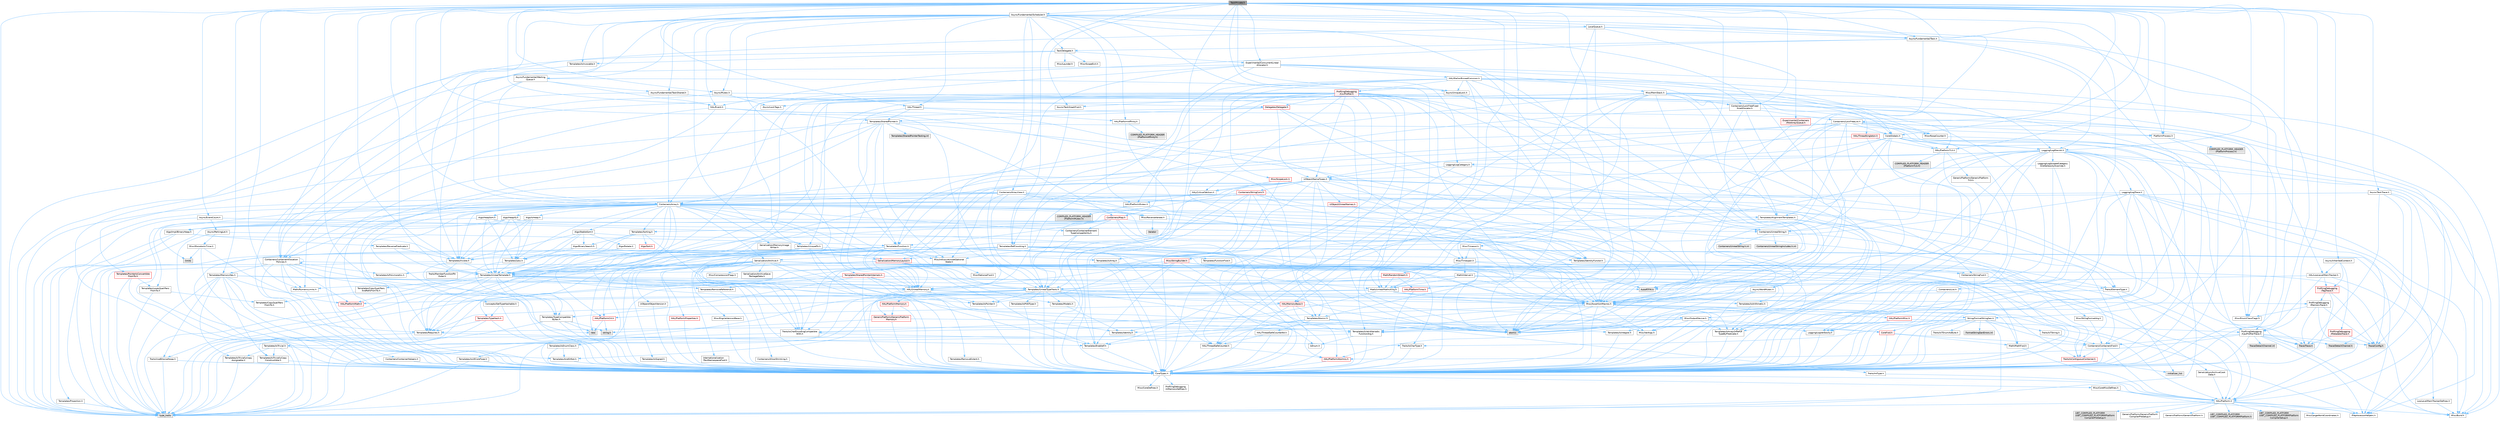 digraph "TaskPrivate.h"
{
 // INTERACTIVE_SVG=YES
 // LATEX_PDF_SIZE
  bgcolor="transparent";
  edge [fontname=Helvetica,fontsize=10,labelfontname=Helvetica,labelfontsize=10];
  node [fontname=Helvetica,fontsize=10,shape=box,height=0.2,width=0.4];
  Node1 [id="Node000001",label="TaskPrivate.h",height=0.2,width=0.4,color="gray40", fillcolor="grey60", style="filled", fontcolor="black",tooltip=" "];
  Node1 -> Node2 [id="edge1_Node000001_Node000002",color="steelblue1",style="solid",tooltip=" "];
  Node2 [id="Node000002",label="Async/EventCount.h",height=0.2,width=0.4,color="grey40", fillcolor="white", style="filled",URL="$d7/d68/EventCount_8h.html",tooltip=" "];
  Node2 -> Node3 [id="edge2_Node000002_Node000003",color="steelblue1",style="solid",tooltip=" "];
  Node3 [id="Node000003",label="Async/ParkingLot.h",height=0.2,width=0.4,color="grey40", fillcolor="white", style="filled",URL="$da/d51/ParkingLot_8h.html",tooltip=" "];
  Node3 -> Node4 [id="edge3_Node000003_Node000004",color="steelblue1",style="solid",tooltip=" "];
  Node4 [id="Node000004",label="CoreTypes.h",height=0.2,width=0.4,color="grey40", fillcolor="white", style="filled",URL="$dc/dec/CoreTypes_8h.html",tooltip=" "];
  Node4 -> Node5 [id="edge4_Node000004_Node000005",color="steelblue1",style="solid",tooltip=" "];
  Node5 [id="Node000005",label="HAL/Platform.h",height=0.2,width=0.4,color="grey40", fillcolor="white", style="filled",URL="$d9/dd0/Platform_8h.html",tooltip=" "];
  Node5 -> Node6 [id="edge5_Node000005_Node000006",color="steelblue1",style="solid",tooltip=" "];
  Node6 [id="Node000006",label="Misc/Build.h",height=0.2,width=0.4,color="grey40", fillcolor="white", style="filled",URL="$d3/dbb/Build_8h.html",tooltip=" "];
  Node5 -> Node7 [id="edge6_Node000005_Node000007",color="steelblue1",style="solid",tooltip=" "];
  Node7 [id="Node000007",label="Misc/LargeWorldCoordinates.h",height=0.2,width=0.4,color="grey40", fillcolor="white", style="filled",URL="$d2/dcb/LargeWorldCoordinates_8h.html",tooltip=" "];
  Node5 -> Node8 [id="edge7_Node000005_Node000008",color="steelblue1",style="solid",tooltip=" "];
  Node8 [id="Node000008",label="type_traits",height=0.2,width=0.4,color="grey60", fillcolor="#E0E0E0", style="filled",tooltip=" "];
  Node5 -> Node9 [id="edge8_Node000005_Node000009",color="steelblue1",style="solid",tooltip=" "];
  Node9 [id="Node000009",label="PreprocessorHelpers.h",height=0.2,width=0.4,color="grey40", fillcolor="white", style="filled",URL="$db/ddb/PreprocessorHelpers_8h.html",tooltip=" "];
  Node5 -> Node10 [id="edge9_Node000005_Node000010",color="steelblue1",style="solid",tooltip=" "];
  Node10 [id="Node000010",label="UBT_COMPILED_PLATFORM\l/UBT_COMPILED_PLATFORMPlatform\lCompilerPreSetup.h",height=0.2,width=0.4,color="grey60", fillcolor="#E0E0E0", style="filled",tooltip=" "];
  Node5 -> Node11 [id="edge10_Node000005_Node000011",color="steelblue1",style="solid",tooltip=" "];
  Node11 [id="Node000011",label="GenericPlatform/GenericPlatform\lCompilerPreSetup.h",height=0.2,width=0.4,color="grey40", fillcolor="white", style="filled",URL="$d9/dc8/GenericPlatformCompilerPreSetup_8h.html",tooltip=" "];
  Node5 -> Node12 [id="edge11_Node000005_Node000012",color="steelblue1",style="solid",tooltip=" "];
  Node12 [id="Node000012",label="GenericPlatform/GenericPlatform.h",height=0.2,width=0.4,color="grey40", fillcolor="white", style="filled",URL="$d6/d84/GenericPlatform_8h.html",tooltip=" "];
  Node5 -> Node13 [id="edge12_Node000005_Node000013",color="steelblue1",style="solid",tooltip=" "];
  Node13 [id="Node000013",label="UBT_COMPILED_PLATFORM\l/UBT_COMPILED_PLATFORMPlatform.h",height=0.2,width=0.4,color="grey60", fillcolor="#E0E0E0", style="filled",tooltip=" "];
  Node5 -> Node14 [id="edge13_Node000005_Node000014",color="steelblue1",style="solid",tooltip=" "];
  Node14 [id="Node000014",label="UBT_COMPILED_PLATFORM\l/UBT_COMPILED_PLATFORMPlatform\lCompilerSetup.h",height=0.2,width=0.4,color="grey60", fillcolor="#E0E0E0", style="filled",tooltip=" "];
  Node4 -> Node15 [id="edge14_Node000004_Node000015",color="steelblue1",style="solid",tooltip=" "];
  Node15 [id="Node000015",label="ProfilingDebugging\l/UMemoryDefines.h",height=0.2,width=0.4,color="grey40", fillcolor="white", style="filled",URL="$d2/da2/UMemoryDefines_8h.html",tooltip=" "];
  Node4 -> Node16 [id="edge15_Node000004_Node000016",color="steelblue1",style="solid",tooltip=" "];
  Node16 [id="Node000016",label="Misc/CoreMiscDefines.h",height=0.2,width=0.4,color="grey40", fillcolor="white", style="filled",URL="$da/d38/CoreMiscDefines_8h.html",tooltip=" "];
  Node16 -> Node5 [id="edge16_Node000016_Node000005",color="steelblue1",style="solid",tooltip=" "];
  Node16 -> Node9 [id="edge17_Node000016_Node000009",color="steelblue1",style="solid",tooltip=" "];
  Node4 -> Node17 [id="edge18_Node000004_Node000017",color="steelblue1",style="solid",tooltip=" "];
  Node17 [id="Node000017",label="Misc/CoreDefines.h",height=0.2,width=0.4,color="grey40", fillcolor="white", style="filled",URL="$d3/dd2/CoreDefines_8h.html",tooltip=" "];
  Node3 -> Node18 [id="edge19_Node000003_Node000018",color="steelblue1",style="solid",tooltip=" "];
  Node18 [id="Node000018",label="Misc/MonotonicTime.h",height=0.2,width=0.4,color="grey40", fillcolor="white", style="filled",URL="$df/da5/MonotonicTime_8h.html",tooltip=" "];
  Node18 -> Node4 [id="edge20_Node000018_Node000004",color="steelblue1",style="solid",tooltip=" "];
  Node18 -> Node19 [id="edge21_Node000018_Node000019",color="steelblue1",style="solid",tooltip=" "];
  Node19 [id="Node000019",label="HAL/PlatformMath.h",height=0.2,width=0.4,color="red", fillcolor="#FFF0F0", style="filled",URL="$dc/d53/PlatformMath_8h.html",tooltip=" "];
  Node19 -> Node4 [id="edge22_Node000019_Node000004",color="steelblue1",style="solid",tooltip=" "];
  Node18 -> Node87 [id="edge23_Node000018_Node000087",color="steelblue1",style="solid",tooltip=" "];
  Node87 [id="Node000087",label="limits",height=0.2,width=0.4,color="grey60", fillcolor="#E0E0E0", style="filled",tooltip=" "];
  Node3 -> Node89 [id="edge24_Node000003_Node000089",color="steelblue1",style="solid",tooltip=" "];
  Node89 [id="Node000089",label="Templates/Function.h",height=0.2,width=0.4,color="grey40", fillcolor="white", style="filled",URL="$df/df5/Function_8h.html",tooltip=" "];
  Node89 -> Node4 [id="edge25_Node000089_Node000004",color="steelblue1",style="solid",tooltip=" "];
  Node89 -> Node41 [id="edge26_Node000089_Node000041",color="steelblue1",style="solid",tooltip=" "];
  Node41 [id="Node000041",label="Misc/AssertionMacros.h",height=0.2,width=0.4,color="grey40", fillcolor="white", style="filled",URL="$d0/dfa/AssertionMacros_8h.html",tooltip=" "];
  Node41 -> Node4 [id="edge27_Node000041_Node000004",color="steelblue1",style="solid",tooltip=" "];
  Node41 -> Node5 [id="edge28_Node000041_Node000005",color="steelblue1",style="solid",tooltip=" "];
  Node41 -> Node42 [id="edge29_Node000041_Node000042",color="steelblue1",style="solid",tooltip=" "];
  Node42 [id="Node000042",label="HAL/PlatformMisc.h",height=0.2,width=0.4,color="red", fillcolor="#FFF0F0", style="filled",URL="$d0/df5/PlatformMisc_8h.html",tooltip=" "];
  Node42 -> Node4 [id="edge30_Node000042_Node000004",color="steelblue1",style="solid",tooltip=" "];
  Node42 -> Node56 [id="edge31_Node000042_Node000056",color="steelblue1",style="solid",tooltip=" "];
  Node56 [id="Node000056",label="ProfilingDebugging\l/CpuProfilerTrace.h",height=0.2,width=0.4,color="grey40", fillcolor="white", style="filled",URL="$da/dcb/CpuProfilerTrace_8h.html",tooltip=" "];
  Node56 -> Node4 [id="edge32_Node000056_Node000004",color="steelblue1",style="solid",tooltip=" "];
  Node56 -> Node21 [id="edge33_Node000056_Node000021",color="steelblue1",style="solid",tooltip=" "];
  Node21 [id="Node000021",label="Containers/ContainersFwd.h",height=0.2,width=0.4,color="grey40", fillcolor="white", style="filled",URL="$d4/d0a/ContainersFwd_8h.html",tooltip=" "];
  Node21 -> Node5 [id="edge34_Node000021_Node000005",color="steelblue1",style="solid",tooltip=" "];
  Node21 -> Node4 [id="edge35_Node000021_Node000004",color="steelblue1",style="solid",tooltip=" "];
  Node21 -> Node22 [id="edge36_Node000021_Node000022",color="steelblue1",style="solid",tooltip=" "];
  Node22 [id="Node000022",label="Traits/IsContiguousContainer.h",height=0.2,width=0.4,color="red", fillcolor="#FFF0F0", style="filled",URL="$d5/d3c/IsContiguousContainer_8h.html",tooltip=" "];
  Node22 -> Node4 [id="edge37_Node000022_Node000004",color="steelblue1",style="solid",tooltip=" "];
  Node22 -> Node24 [id="edge38_Node000022_Node000024",color="steelblue1",style="solid",tooltip=" "];
  Node24 [id="Node000024",label="initializer_list",height=0.2,width=0.4,color="grey60", fillcolor="#E0E0E0", style="filled",tooltip=" "];
  Node56 -> Node57 [id="edge39_Node000056_Node000057",color="steelblue1",style="solid",tooltip=" "];
  Node57 [id="Node000057",label="HAL/PlatformAtomics.h",height=0.2,width=0.4,color="red", fillcolor="#FFF0F0", style="filled",URL="$d3/d36/PlatformAtomics_8h.html",tooltip=" "];
  Node57 -> Node4 [id="edge40_Node000057_Node000004",color="steelblue1",style="solid",tooltip=" "];
  Node56 -> Node9 [id="edge41_Node000056_Node000009",color="steelblue1",style="solid",tooltip=" "];
  Node56 -> Node6 [id="edge42_Node000056_Node000006",color="steelblue1",style="solid",tooltip=" "];
  Node56 -> Node60 [id="edge43_Node000056_Node000060",color="steelblue1",style="solid",tooltip=" "];
  Node60 [id="Node000060",label="Trace/Config.h",height=0.2,width=0.4,color="grey60", fillcolor="#E0E0E0", style="filled",tooltip=" "];
  Node56 -> Node61 [id="edge44_Node000056_Node000061",color="steelblue1",style="solid",tooltip=" "];
  Node61 [id="Node000061",label="Trace/Detail/Channel.h",height=0.2,width=0.4,color="grey60", fillcolor="#E0E0E0", style="filled",tooltip=" "];
  Node56 -> Node62 [id="edge45_Node000056_Node000062",color="steelblue1",style="solid",tooltip=" "];
  Node62 [id="Node000062",label="Trace/Detail/Channel.inl",height=0.2,width=0.4,color="grey60", fillcolor="#E0E0E0", style="filled",tooltip=" "];
  Node56 -> Node63 [id="edge46_Node000056_Node000063",color="steelblue1",style="solid",tooltip=" "];
  Node63 [id="Node000063",label="Trace/Trace.h",height=0.2,width=0.4,color="grey60", fillcolor="#E0E0E0", style="filled",tooltip=" "];
  Node41 -> Node9 [id="edge47_Node000041_Node000009",color="steelblue1",style="solid",tooltip=" "];
  Node41 -> Node64 [id="edge48_Node000041_Node000064",color="steelblue1",style="solid",tooltip=" "];
  Node64 [id="Node000064",label="Templates/EnableIf.h",height=0.2,width=0.4,color="grey40", fillcolor="white", style="filled",URL="$d7/d60/EnableIf_8h.html",tooltip=" "];
  Node64 -> Node4 [id="edge49_Node000064_Node000004",color="steelblue1",style="solid",tooltip=" "];
  Node41 -> Node65 [id="edge50_Node000041_Node000065",color="steelblue1",style="solid",tooltip=" "];
  Node65 [id="Node000065",label="Templates/IsArrayOrRefOf\lTypeByPredicate.h",height=0.2,width=0.4,color="grey40", fillcolor="white", style="filled",URL="$d6/da1/IsArrayOrRefOfTypeByPredicate_8h.html",tooltip=" "];
  Node65 -> Node4 [id="edge51_Node000065_Node000004",color="steelblue1",style="solid",tooltip=" "];
  Node41 -> Node66 [id="edge52_Node000041_Node000066",color="steelblue1",style="solid",tooltip=" "];
  Node66 [id="Node000066",label="Templates/IsValidVariadic\lFunctionArg.h",height=0.2,width=0.4,color="grey40", fillcolor="white", style="filled",URL="$d0/dc8/IsValidVariadicFunctionArg_8h.html",tooltip=" "];
  Node66 -> Node4 [id="edge53_Node000066_Node000004",color="steelblue1",style="solid",tooltip=" "];
  Node66 -> Node67 [id="edge54_Node000066_Node000067",color="steelblue1",style="solid",tooltip=" "];
  Node67 [id="Node000067",label="IsEnum.h",height=0.2,width=0.4,color="grey40", fillcolor="white", style="filled",URL="$d4/de5/IsEnum_8h.html",tooltip=" "];
  Node66 -> Node8 [id="edge55_Node000066_Node000008",color="steelblue1",style="solid",tooltip=" "];
  Node41 -> Node68 [id="edge56_Node000041_Node000068",color="steelblue1",style="solid",tooltip=" "];
  Node68 [id="Node000068",label="Traits/IsCharEncodingCompatible\lWith.h",height=0.2,width=0.4,color="grey40", fillcolor="white", style="filled",URL="$df/dd1/IsCharEncodingCompatibleWith_8h.html",tooltip=" "];
  Node68 -> Node8 [id="edge57_Node000068_Node000008",color="steelblue1",style="solid",tooltip=" "];
  Node68 -> Node69 [id="edge58_Node000068_Node000069",color="steelblue1",style="solid",tooltip=" "];
  Node69 [id="Node000069",label="Traits/IsCharType.h",height=0.2,width=0.4,color="grey40", fillcolor="white", style="filled",URL="$db/d51/IsCharType_8h.html",tooltip=" "];
  Node69 -> Node4 [id="edge59_Node000069_Node000004",color="steelblue1",style="solid",tooltip=" "];
  Node41 -> Node70 [id="edge60_Node000041_Node000070",color="steelblue1",style="solid",tooltip=" "];
  Node70 [id="Node000070",label="Misc/VarArgs.h",height=0.2,width=0.4,color="grey40", fillcolor="white", style="filled",URL="$d5/d6f/VarArgs_8h.html",tooltip=" "];
  Node70 -> Node4 [id="edge61_Node000070_Node000004",color="steelblue1",style="solid",tooltip=" "];
  Node41 -> Node71 [id="edge62_Node000041_Node000071",color="steelblue1",style="solid",tooltip=" "];
  Node71 [id="Node000071",label="String/FormatStringSan.h",height=0.2,width=0.4,color="grey40", fillcolor="white", style="filled",URL="$d3/d8b/FormatStringSan_8h.html",tooltip=" "];
  Node71 -> Node8 [id="edge63_Node000071_Node000008",color="steelblue1",style="solid",tooltip=" "];
  Node71 -> Node4 [id="edge64_Node000071_Node000004",color="steelblue1",style="solid",tooltip=" "];
  Node71 -> Node72 [id="edge65_Node000071_Node000072",color="steelblue1",style="solid",tooltip=" "];
  Node72 [id="Node000072",label="Templates/Requires.h",height=0.2,width=0.4,color="grey40", fillcolor="white", style="filled",URL="$dc/d96/Requires_8h.html",tooltip=" "];
  Node72 -> Node64 [id="edge66_Node000072_Node000064",color="steelblue1",style="solid",tooltip=" "];
  Node72 -> Node8 [id="edge67_Node000072_Node000008",color="steelblue1",style="solid",tooltip=" "];
  Node71 -> Node73 [id="edge68_Node000071_Node000073",color="steelblue1",style="solid",tooltip=" "];
  Node73 [id="Node000073",label="Templates/Identity.h",height=0.2,width=0.4,color="grey40", fillcolor="white", style="filled",URL="$d0/dd5/Identity_8h.html",tooltip=" "];
  Node71 -> Node66 [id="edge69_Node000071_Node000066",color="steelblue1",style="solid",tooltip=" "];
  Node71 -> Node69 [id="edge70_Node000071_Node000069",color="steelblue1",style="solid",tooltip=" "];
  Node71 -> Node74 [id="edge71_Node000071_Node000074",color="steelblue1",style="solid",tooltip=" "];
  Node74 [id="Node000074",label="Traits/IsTEnumAsByte.h",height=0.2,width=0.4,color="grey40", fillcolor="white", style="filled",URL="$d1/de6/IsTEnumAsByte_8h.html",tooltip=" "];
  Node71 -> Node75 [id="edge72_Node000071_Node000075",color="steelblue1",style="solid",tooltip=" "];
  Node75 [id="Node000075",label="Traits/IsTString.h",height=0.2,width=0.4,color="grey40", fillcolor="white", style="filled",URL="$d0/df8/IsTString_8h.html",tooltip=" "];
  Node75 -> Node21 [id="edge73_Node000075_Node000021",color="steelblue1",style="solid",tooltip=" "];
  Node71 -> Node21 [id="edge74_Node000071_Node000021",color="steelblue1",style="solid",tooltip=" "];
  Node71 -> Node76 [id="edge75_Node000071_Node000076",color="steelblue1",style="solid",tooltip=" "];
  Node76 [id="Node000076",label="FormatStringSanErrors.inl",height=0.2,width=0.4,color="grey60", fillcolor="#E0E0E0", style="filled",tooltip=" "];
  Node41 -> Node77 [id="edge76_Node000041_Node000077",color="steelblue1",style="solid",tooltip=" "];
  Node77 [id="Node000077",label="atomic",height=0.2,width=0.4,color="grey60", fillcolor="#E0E0E0", style="filled",tooltip=" "];
  Node89 -> Node90 [id="edge77_Node000089_Node000090",color="steelblue1",style="solid",tooltip=" "];
  Node90 [id="Node000090",label="Misc/IntrusiveUnsetOptional\lState.h",height=0.2,width=0.4,color="grey40", fillcolor="white", style="filled",URL="$d2/d0a/IntrusiveUnsetOptionalState_8h.html",tooltip=" "];
  Node90 -> Node91 [id="edge78_Node000090_Node000091",color="steelblue1",style="solid",tooltip=" "];
  Node91 [id="Node000091",label="Misc/OptionalFwd.h",height=0.2,width=0.4,color="grey40", fillcolor="white", style="filled",URL="$dc/d50/OptionalFwd_8h.html",tooltip=" "];
  Node89 -> Node92 [id="edge79_Node000089_Node000092",color="steelblue1",style="solid",tooltip=" "];
  Node92 [id="Node000092",label="HAL/UnrealMemory.h",height=0.2,width=0.4,color="grey40", fillcolor="white", style="filled",URL="$d9/d96/UnrealMemory_8h.html",tooltip=" "];
  Node92 -> Node4 [id="edge80_Node000092_Node000004",color="steelblue1",style="solid",tooltip=" "];
  Node92 -> Node93 [id="edge81_Node000092_Node000093",color="steelblue1",style="solid",tooltip=" "];
  Node93 [id="Node000093",label="GenericPlatform/GenericPlatform\lMemory.h",height=0.2,width=0.4,color="red", fillcolor="#FFF0F0", style="filled",URL="$dd/d22/GenericPlatformMemory_8h.html",tooltip=" "];
  Node93 -> Node46 [id="edge82_Node000093_Node000046",color="steelblue1",style="solid",tooltip=" "];
  Node46 [id="Node000046",label="CoreFwd.h",height=0.2,width=0.4,color="red", fillcolor="#FFF0F0", style="filled",URL="$d1/d1e/CoreFwd_8h.html",tooltip=" "];
  Node46 -> Node4 [id="edge83_Node000046_Node000004",color="steelblue1",style="solid",tooltip=" "];
  Node46 -> Node21 [id="edge84_Node000046_Node000021",color="steelblue1",style="solid",tooltip=" "];
  Node46 -> Node47 [id="edge85_Node000046_Node000047",color="steelblue1",style="solid",tooltip=" "];
  Node47 [id="Node000047",label="Math/MathFwd.h",height=0.2,width=0.4,color="grey40", fillcolor="white", style="filled",URL="$d2/d10/MathFwd_8h.html",tooltip=" "];
  Node47 -> Node5 [id="edge86_Node000047_Node000005",color="steelblue1",style="solid",tooltip=" "];
  Node93 -> Node4 [id="edge87_Node000093_Node000004",color="steelblue1",style="solid",tooltip=" "];
  Node93 -> Node34 [id="edge88_Node000093_Node000034",color="steelblue1",style="solid",tooltip=" "];
  Node34 [id="Node000034",label="string.h",height=0.2,width=0.4,color="grey60", fillcolor="#E0E0E0", style="filled",tooltip=" "];
  Node92 -> Node96 [id="edge89_Node000092_Node000096",color="steelblue1",style="solid",tooltip=" "];
  Node96 [id="Node000096",label="HAL/MemoryBase.h",height=0.2,width=0.4,color="red", fillcolor="#FFF0F0", style="filled",URL="$d6/d9f/MemoryBase_8h.html",tooltip=" "];
  Node96 -> Node4 [id="edge90_Node000096_Node000004",color="steelblue1",style="solid",tooltip=" "];
  Node96 -> Node57 [id="edge91_Node000096_Node000057",color="steelblue1",style="solid",tooltip=" "];
  Node96 -> Node25 [id="edge92_Node000096_Node000025",color="steelblue1",style="solid",tooltip=" "];
  Node25 [id="Node000025",label="HAL/PlatformCrt.h",height=0.2,width=0.4,color="red", fillcolor="#FFF0F0", style="filled",URL="$d8/d75/PlatformCrt_8h.html",tooltip=" "];
  Node25 -> Node26 [id="edge93_Node000025_Node000026",color="steelblue1",style="solid",tooltip=" "];
  Node26 [id="Node000026",label="new",height=0.2,width=0.4,color="grey60", fillcolor="#E0E0E0", style="filled",tooltip=" "];
  Node25 -> Node34 [id="edge94_Node000025_Node000034",color="steelblue1",style="solid",tooltip=" "];
  Node96 -> Node98 [id="edge95_Node000096_Node000098",color="steelblue1",style="solid",tooltip=" "];
  Node98 [id="Node000098",label="Misc/OutputDevice.h",height=0.2,width=0.4,color="grey40", fillcolor="white", style="filled",URL="$d7/d32/OutputDevice_8h.html",tooltip=" "];
  Node98 -> Node46 [id="edge96_Node000098_Node000046",color="steelblue1",style="solid",tooltip=" "];
  Node98 -> Node4 [id="edge97_Node000098_Node000004",color="steelblue1",style="solid",tooltip=" "];
  Node98 -> Node99 [id="edge98_Node000098_Node000099",color="steelblue1",style="solid",tooltip=" "];
  Node99 [id="Node000099",label="Logging/LogVerbosity.h",height=0.2,width=0.4,color="grey40", fillcolor="white", style="filled",URL="$d2/d8f/LogVerbosity_8h.html",tooltip=" "];
  Node99 -> Node4 [id="edge99_Node000099_Node000004",color="steelblue1",style="solid",tooltip=" "];
  Node98 -> Node70 [id="edge100_Node000098_Node000070",color="steelblue1",style="solid",tooltip=" "];
  Node98 -> Node65 [id="edge101_Node000098_Node000065",color="steelblue1",style="solid",tooltip=" "];
  Node98 -> Node66 [id="edge102_Node000098_Node000066",color="steelblue1",style="solid",tooltip=" "];
  Node98 -> Node68 [id="edge103_Node000098_Node000068",color="steelblue1",style="solid",tooltip=" "];
  Node96 -> Node100 [id="edge104_Node000096_Node000100",color="steelblue1",style="solid",tooltip=" "];
  Node100 [id="Node000100",label="Templates/Atomic.h",height=0.2,width=0.4,color="grey40", fillcolor="white", style="filled",URL="$d3/d91/Atomic_8h.html",tooltip=" "];
  Node100 -> Node101 [id="edge105_Node000100_Node000101",color="steelblue1",style="solid",tooltip=" "];
  Node101 [id="Node000101",label="HAL/ThreadSafeCounter.h",height=0.2,width=0.4,color="grey40", fillcolor="white", style="filled",URL="$dc/dc9/ThreadSafeCounter_8h.html",tooltip=" "];
  Node101 -> Node4 [id="edge106_Node000101_Node000004",color="steelblue1",style="solid",tooltip=" "];
  Node101 -> Node57 [id="edge107_Node000101_Node000057",color="steelblue1",style="solid",tooltip=" "];
  Node100 -> Node102 [id="edge108_Node000100_Node000102",color="steelblue1",style="solid",tooltip=" "];
  Node102 [id="Node000102",label="HAL/ThreadSafeCounter64.h",height=0.2,width=0.4,color="grey40", fillcolor="white", style="filled",URL="$d0/d12/ThreadSafeCounter64_8h.html",tooltip=" "];
  Node102 -> Node4 [id="edge109_Node000102_Node000004",color="steelblue1",style="solid",tooltip=" "];
  Node102 -> Node101 [id="edge110_Node000102_Node000101",color="steelblue1",style="solid",tooltip=" "];
  Node100 -> Node85 [id="edge111_Node000100_Node000085",color="steelblue1",style="solid",tooltip=" "];
  Node85 [id="Node000085",label="Templates/IsIntegral.h",height=0.2,width=0.4,color="grey40", fillcolor="white", style="filled",URL="$da/d64/IsIntegral_8h.html",tooltip=" "];
  Node85 -> Node4 [id="edge112_Node000085_Node000004",color="steelblue1",style="solid",tooltip=" "];
  Node100 -> Node103 [id="edge113_Node000100_Node000103",color="steelblue1",style="solid",tooltip=" "];
  Node103 [id="Node000103",label="Templates/IsTrivial.h",height=0.2,width=0.4,color="grey40", fillcolor="white", style="filled",URL="$da/d4c/IsTrivial_8h.html",tooltip=" "];
  Node103 -> Node35 [id="edge114_Node000103_Node000035",color="steelblue1",style="solid",tooltip=" "];
  Node35 [id="Node000035",label="Templates/AndOrNot.h",height=0.2,width=0.4,color="grey40", fillcolor="white", style="filled",URL="$db/d0a/AndOrNot_8h.html",tooltip=" "];
  Node35 -> Node4 [id="edge115_Node000035_Node000004",color="steelblue1",style="solid",tooltip=" "];
  Node103 -> Node82 [id="edge116_Node000103_Node000082",color="steelblue1",style="solid",tooltip=" "];
  Node82 [id="Node000082",label="Templates/IsTriviallyCopy\lConstructible.h",height=0.2,width=0.4,color="grey40", fillcolor="white", style="filled",URL="$d3/d78/IsTriviallyCopyConstructible_8h.html",tooltip=" "];
  Node82 -> Node4 [id="edge117_Node000082_Node000004",color="steelblue1",style="solid",tooltip=" "];
  Node82 -> Node8 [id="edge118_Node000082_Node000008",color="steelblue1",style="solid",tooltip=" "];
  Node103 -> Node104 [id="edge119_Node000103_Node000104",color="steelblue1",style="solid",tooltip=" "];
  Node104 [id="Node000104",label="Templates/IsTriviallyCopy\lAssignable.h",height=0.2,width=0.4,color="grey40", fillcolor="white", style="filled",URL="$d2/df2/IsTriviallyCopyAssignable_8h.html",tooltip=" "];
  Node104 -> Node4 [id="edge120_Node000104_Node000004",color="steelblue1",style="solid",tooltip=" "];
  Node104 -> Node8 [id="edge121_Node000104_Node000008",color="steelblue1",style="solid",tooltip=" "];
  Node103 -> Node8 [id="edge122_Node000103_Node000008",color="steelblue1",style="solid",tooltip=" "];
  Node100 -> Node105 [id="edge123_Node000100_Node000105",color="steelblue1",style="solid",tooltip=" "];
  Node105 [id="Node000105",label="Traits/IntType.h",height=0.2,width=0.4,color="grey40", fillcolor="white", style="filled",URL="$d7/deb/IntType_8h.html",tooltip=" "];
  Node105 -> Node5 [id="edge124_Node000105_Node000005",color="steelblue1",style="solid",tooltip=" "];
  Node100 -> Node77 [id="edge125_Node000100_Node000077",color="steelblue1",style="solid",tooltip=" "];
  Node92 -> Node106 [id="edge126_Node000092_Node000106",color="steelblue1",style="solid",tooltip=" "];
  Node106 [id="Node000106",label="HAL/PlatformMemory.h",height=0.2,width=0.4,color="red", fillcolor="#FFF0F0", style="filled",URL="$de/d68/PlatformMemory_8h.html",tooltip=" "];
  Node106 -> Node4 [id="edge127_Node000106_Node000004",color="steelblue1",style="solid",tooltip=" "];
  Node106 -> Node93 [id="edge128_Node000106_Node000093",color="steelblue1",style="solid",tooltip=" "];
  Node92 -> Node108 [id="edge129_Node000092_Node000108",color="steelblue1",style="solid",tooltip=" "];
  Node108 [id="Node000108",label="ProfilingDebugging\l/MemoryTrace.h",height=0.2,width=0.4,color="grey40", fillcolor="white", style="filled",URL="$da/dd7/MemoryTrace_8h.html",tooltip=" "];
  Node108 -> Node5 [id="edge130_Node000108_Node000005",color="steelblue1",style="solid",tooltip=" "];
  Node108 -> Node52 [id="edge131_Node000108_Node000052",color="steelblue1",style="solid",tooltip=" "];
  Node52 [id="Node000052",label="Misc/EnumClassFlags.h",height=0.2,width=0.4,color="grey40", fillcolor="white", style="filled",URL="$d8/de7/EnumClassFlags_8h.html",tooltip=" "];
  Node108 -> Node60 [id="edge132_Node000108_Node000060",color="steelblue1",style="solid",tooltip=" "];
  Node108 -> Node63 [id="edge133_Node000108_Node000063",color="steelblue1",style="solid",tooltip=" "];
  Node92 -> Node40 [id="edge134_Node000092_Node000040",color="steelblue1",style="solid",tooltip=" "];
  Node40 [id="Node000040",label="Templates/IsPointer.h",height=0.2,width=0.4,color="grey40", fillcolor="white", style="filled",URL="$d7/d05/IsPointer_8h.html",tooltip=" "];
  Node40 -> Node4 [id="edge135_Node000040_Node000004",color="steelblue1",style="solid",tooltip=" "];
  Node89 -> Node109 [id="edge136_Node000089_Node000109",color="steelblue1",style="solid",tooltip=" "];
  Node109 [id="Node000109",label="Templates/FunctionFwd.h",height=0.2,width=0.4,color="grey40", fillcolor="white", style="filled",URL="$d6/d54/FunctionFwd_8h.html",tooltip=" "];
  Node89 -> Node39 [id="edge137_Node000089_Node000039",color="steelblue1",style="solid",tooltip=" "];
  Node39 [id="Node000039",label="Templates/UnrealTypeTraits.h",height=0.2,width=0.4,color="grey40", fillcolor="white", style="filled",URL="$d2/d2d/UnrealTypeTraits_8h.html",tooltip=" "];
  Node39 -> Node4 [id="edge138_Node000039_Node000004",color="steelblue1",style="solid",tooltip=" "];
  Node39 -> Node40 [id="edge139_Node000039_Node000040",color="steelblue1",style="solid",tooltip=" "];
  Node39 -> Node41 [id="edge140_Node000039_Node000041",color="steelblue1",style="solid",tooltip=" "];
  Node39 -> Node35 [id="edge141_Node000039_Node000035",color="steelblue1",style="solid",tooltip=" "];
  Node39 -> Node64 [id="edge142_Node000039_Node000064",color="steelblue1",style="solid",tooltip=" "];
  Node39 -> Node78 [id="edge143_Node000039_Node000078",color="steelblue1",style="solid",tooltip=" "];
  Node78 [id="Node000078",label="Templates/IsArithmetic.h",height=0.2,width=0.4,color="grey40", fillcolor="white", style="filled",URL="$d2/d5d/IsArithmetic_8h.html",tooltip=" "];
  Node78 -> Node4 [id="edge144_Node000078_Node000004",color="steelblue1",style="solid",tooltip=" "];
  Node39 -> Node67 [id="edge145_Node000039_Node000067",color="steelblue1",style="solid",tooltip=" "];
  Node39 -> Node79 [id="edge146_Node000039_Node000079",color="steelblue1",style="solid",tooltip=" "];
  Node79 [id="Node000079",label="Templates/Models.h",height=0.2,width=0.4,color="grey40", fillcolor="white", style="filled",URL="$d3/d0c/Models_8h.html",tooltip=" "];
  Node79 -> Node73 [id="edge147_Node000079_Node000073",color="steelblue1",style="solid",tooltip=" "];
  Node39 -> Node80 [id="edge148_Node000039_Node000080",color="steelblue1",style="solid",tooltip=" "];
  Node80 [id="Node000080",label="Templates/IsPODType.h",height=0.2,width=0.4,color="grey40", fillcolor="white", style="filled",URL="$d7/db1/IsPODType_8h.html",tooltip=" "];
  Node80 -> Node4 [id="edge149_Node000080_Node000004",color="steelblue1",style="solid",tooltip=" "];
  Node39 -> Node81 [id="edge150_Node000039_Node000081",color="steelblue1",style="solid",tooltip=" "];
  Node81 [id="Node000081",label="Templates/IsUECoreType.h",height=0.2,width=0.4,color="grey40", fillcolor="white", style="filled",URL="$d1/db8/IsUECoreType_8h.html",tooltip=" "];
  Node81 -> Node4 [id="edge151_Node000081_Node000004",color="steelblue1",style="solid",tooltip=" "];
  Node81 -> Node8 [id="edge152_Node000081_Node000008",color="steelblue1",style="solid",tooltip=" "];
  Node39 -> Node82 [id="edge153_Node000039_Node000082",color="steelblue1",style="solid",tooltip=" "];
  Node89 -> Node110 [id="edge154_Node000089_Node000110",color="steelblue1",style="solid",tooltip=" "];
  Node110 [id="Node000110",label="Templates/Invoke.h",height=0.2,width=0.4,color="grey40", fillcolor="white", style="filled",URL="$d7/deb/Invoke_8h.html",tooltip=" "];
  Node110 -> Node4 [id="edge155_Node000110_Node000004",color="steelblue1",style="solid",tooltip=" "];
  Node110 -> Node111 [id="edge156_Node000110_Node000111",color="steelblue1",style="solid",tooltip=" "];
  Node111 [id="Node000111",label="Traits/MemberFunctionPtr\lOuter.h",height=0.2,width=0.4,color="grey40", fillcolor="white", style="filled",URL="$db/da7/MemberFunctionPtrOuter_8h.html",tooltip=" "];
  Node110 -> Node112 [id="edge157_Node000110_Node000112",color="steelblue1",style="solid",tooltip=" "];
  Node112 [id="Node000112",label="Templates/UnrealTemplate.h",height=0.2,width=0.4,color="grey40", fillcolor="white", style="filled",URL="$d4/d24/UnrealTemplate_8h.html",tooltip=" "];
  Node112 -> Node4 [id="edge158_Node000112_Node000004",color="steelblue1",style="solid",tooltip=" "];
  Node112 -> Node40 [id="edge159_Node000112_Node000040",color="steelblue1",style="solid",tooltip=" "];
  Node112 -> Node92 [id="edge160_Node000112_Node000092",color="steelblue1",style="solid",tooltip=" "];
  Node112 -> Node113 [id="edge161_Node000112_Node000113",color="steelblue1",style="solid",tooltip=" "];
  Node113 [id="Node000113",label="Templates/CopyQualifiers\lAndRefsFromTo.h",height=0.2,width=0.4,color="grey40", fillcolor="white", style="filled",URL="$d3/db3/CopyQualifiersAndRefsFromTo_8h.html",tooltip=" "];
  Node113 -> Node114 [id="edge162_Node000113_Node000114",color="steelblue1",style="solid",tooltip=" "];
  Node114 [id="Node000114",label="Templates/CopyQualifiers\lFromTo.h",height=0.2,width=0.4,color="grey40", fillcolor="white", style="filled",URL="$d5/db4/CopyQualifiersFromTo_8h.html",tooltip=" "];
  Node112 -> Node39 [id="edge163_Node000112_Node000039",color="steelblue1",style="solid",tooltip=" "];
  Node112 -> Node37 [id="edge164_Node000112_Node000037",color="steelblue1",style="solid",tooltip=" "];
  Node37 [id="Node000037",label="Templates/RemoveReference.h",height=0.2,width=0.4,color="grey40", fillcolor="white", style="filled",URL="$da/dbe/RemoveReference_8h.html",tooltip=" "];
  Node37 -> Node4 [id="edge165_Node000037_Node000004",color="steelblue1",style="solid",tooltip=" "];
  Node112 -> Node72 [id="edge166_Node000112_Node000072",color="steelblue1",style="solid",tooltip=" "];
  Node112 -> Node86 [id="edge167_Node000112_Node000086",color="steelblue1",style="solid",tooltip=" "];
  Node86 [id="Node000086",label="Templates/TypeCompatible\lBytes.h",height=0.2,width=0.4,color="grey40", fillcolor="white", style="filled",URL="$df/d0a/TypeCompatibleBytes_8h.html",tooltip=" "];
  Node86 -> Node4 [id="edge168_Node000086_Node000004",color="steelblue1",style="solid",tooltip=" "];
  Node86 -> Node34 [id="edge169_Node000086_Node000034",color="steelblue1",style="solid",tooltip=" "];
  Node86 -> Node26 [id="edge170_Node000086_Node000026",color="steelblue1",style="solid",tooltip=" "];
  Node86 -> Node8 [id="edge171_Node000086_Node000008",color="steelblue1",style="solid",tooltip=" "];
  Node112 -> Node73 [id="edge172_Node000112_Node000073",color="steelblue1",style="solid",tooltip=" "];
  Node112 -> Node22 [id="edge173_Node000112_Node000022",color="steelblue1",style="solid",tooltip=" "];
  Node112 -> Node115 [id="edge174_Node000112_Node000115",color="steelblue1",style="solid",tooltip=" "];
  Node115 [id="Node000115",label="Traits/UseBitwiseSwap.h",height=0.2,width=0.4,color="grey40", fillcolor="white", style="filled",URL="$db/df3/UseBitwiseSwap_8h.html",tooltip=" "];
  Node115 -> Node4 [id="edge175_Node000115_Node000004",color="steelblue1",style="solid",tooltip=" "];
  Node115 -> Node8 [id="edge176_Node000115_Node000008",color="steelblue1",style="solid",tooltip=" "];
  Node112 -> Node8 [id="edge177_Node000112_Node000008",color="steelblue1",style="solid",tooltip=" "];
  Node110 -> Node8 [id="edge178_Node000110_Node000008",color="steelblue1",style="solid",tooltip=" "];
  Node89 -> Node112 [id="edge179_Node000089_Node000112",color="steelblue1",style="solid",tooltip=" "];
  Node89 -> Node72 [id="edge180_Node000089_Node000072",color="steelblue1",style="solid",tooltip=" "];
  Node89 -> Node116 [id="edge181_Node000089_Node000116",color="steelblue1",style="solid",tooltip=" "];
  Node116 [id="Node000116",label="Math/UnrealMathUtility.h",height=0.2,width=0.4,color="grey40", fillcolor="white", style="filled",URL="$db/db8/UnrealMathUtility_8h.html",tooltip=" "];
  Node116 -> Node4 [id="edge182_Node000116_Node000004",color="steelblue1",style="solid",tooltip=" "];
  Node116 -> Node41 [id="edge183_Node000116_Node000041",color="steelblue1",style="solid",tooltip=" "];
  Node116 -> Node19 [id="edge184_Node000116_Node000019",color="steelblue1",style="solid",tooltip=" "];
  Node116 -> Node47 [id="edge185_Node000116_Node000047",color="steelblue1",style="solid",tooltip=" "];
  Node116 -> Node73 [id="edge186_Node000116_Node000073",color="steelblue1",style="solid",tooltip=" "];
  Node116 -> Node72 [id="edge187_Node000116_Node000072",color="steelblue1",style="solid",tooltip=" "];
  Node89 -> Node26 [id="edge188_Node000089_Node000026",color="steelblue1",style="solid",tooltip=" "];
  Node89 -> Node8 [id="edge189_Node000089_Node000008",color="steelblue1",style="solid",tooltip=" "];
  Node2 -> Node77 [id="edge190_Node000002_Node000077",color="steelblue1",style="solid",tooltip=" "];
  Node2 -> Node8 [id="edge191_Node000002_Node000008",color="steelblue1",style="solid",tooltip=" "];
  Node1 -> Node117 [id="edge192_Node000001_Node000117",color="steelblue1",style="solid",tooltip=" "];
  Node117 [id="Node000117",label="Async/Fundamental/Scheduler.h",height=0.2,width=0.4,color="grey40", fillcolor="white", style="filled",URL="$d7/d7f/Scheduler_8h.html",tooltip=" "];
  Node117 -> Node118 [id="edge193_Node000117_Node000118",color="steelblue1",style="solid",tooltip=" "];
  Node118 [id="Node000118",label="Async/Fundamental/Task.h",height=0.2,width=0.4,color="grey40", fillcolor="white", style="filled",URL="$d6/d93/Async_2Fundamental_2Task_8h.html",tooltip=" "];
  Node118 -> Node119 [id="edge194_Node000118_Node000119",color="steelblue1",style="solid",tooltip=" "];
  Node119 [id="Node000119",label="Logging/LogMacros.h",height=0.2,width=0.4,color="grey40", fillcolor="white", style="filled",URL="$d0/d16/LogMacros_8h.html",tooltip=" "];
  Node119 -> Node120 [id="edge195_Node000119_Node000120",color="steelblue1",style="solid",tooltip=" "];
  Node120 [id="Node000120",label="Containers/UnrealString.h",height=0.2,width=0.4,color="grey40", fillcolor="white", style="filled",URL="$d5/dba/UnrealString_8h.html",tooltip=" "];
  Node120 -> Node121 [id="edge196_Node000120_Node000121",color="steelblue1",style="solid",tooltip=" "];
  Node121 [id="Node000121",label="Containers/UnrealStringIncludes.h.inl",height=0.2,width=0.4,color="grey60", fillcolor="#E0E0E0", style="filled",tooltip=" "];
  Node120 -> Node122 [id="edge197_Node000120_Node000122",color="steelblue1",style="solid",tooltip=" "];
  Node122 [id="Node000122",label="Containers/UnrealString.h.inl",height=0.2,width=0.4,color="grey60", fillcolor="#E0E0E0", style="filled",tooltip=" "];
  Node120 -> Node123 [id="edge198_Node000120_Node000123",color="steelblue1",style="solid",tooltip=" "];
  Node123 [id="Node000123",label="Misc/StringFormatArg.h",height=0.2,width=0.4,color="grey40", fillcolor="white", style="filled",URL="$d2/d16/StringFormatArg_8h.html",tooltip=" "];
  Node123 -> Node21 [id="edge199_Node000123_Node000021",color="steelblue1",style="solid",tooltip=" "];
  Node119 -> Node4 [id="edge200_Node000119_Node000004",color="steelblue1",style="solid",tooltip=" "];
  Node119 -> Node9 [id="edge201_Node000119_Node000009",color="steelblue1",style="solid",tooltip=" "];
  Node119 -> Node124 [id="edge202_Node000119_Node000124",color="steelblue1",style="solid",tooltip=" "];
  Node124 [id="Node000124",label="Logging/LogCategory.h",height=0.2,width=0.4,color="grey40", fillcolor="white", style="filled",URL="$d9/d36/LogCategory_8h.html",tooltip=" "];
  Node124 -> Node4 [id="edge203_Node000124_Node000004",color="steelblue1",style="solid",tooltip=" "];
  Node124 -> Node99 [id="edge204_Node000124_Node000099",color="steelblue1",style="solid",tooltip=" "];
  Node124 -> Node125 [id="edge205_Node000124_Node000125",color="steelblue1",style="solid",tooltip=" "];
  Node125 [id="Node000125",label="UObject/NameTypes.h",height=0.2,width=0.4,color="grey40", fillcolor="white", style="filled",URL="$d6/d35/NameTypes_8h.html",tooltip=" "];
  Node125 -> Node4 [id="edge206_Node000125_Node000004",color="steelblue1",style="solid",tooltip=" "];
  Node125 -> Node41 [id="edge207_Node000125_Node000041",color="steelblue1",style="solid",tooltip=" "];
  Node125 -> Node92 [id="edge208_Node000125_Node000092",color="steelblue1",style="solid",tooltip=" "];
  Node125 -> Node39 [id="edge209_Node000125_Node000039",color="steelblue1",style="solid",tooltip=" "];
  Node125 -> Node112 [id="edge210_Node000125_Node000112",color="steelblue1",style="solid",tooltip=" "];
  Node125 -> Node120 [id="edge211_Node000125_Node000120",color="steelblue1",style="solid",tooltip=" "];
  Node125 -> Node126 [id="edge212_Node000125_Node000126",color="steelblue1",style="solid",tooltip=" "];
  Node126 [id="Node000126",label="HAL/CriticalSection.h",height=0.2,width=0.4,color="grey40", fillcolor="white", style="filled",URL="$d6/d90/CriticalSection_8h.html",tooltip=" "];
  Node126 -> Node127 [id="edge213_Node000126_Node000127",color="steelblue1",style="solid",tooltip=" "];
  Node127 [id="Node000127",label="HAL/PlatformMutex.h",height=0.2,width=0.4,color="grey40", fillcolor="white", style="filled",URL="$d9/d0b/PlatformMutex_8h.html",tooltip=" "];
  Node127 -> Node4 [id="edge214_Node000127_Node000004",color="steelblue1",style="solid",tooltip=" "];
  Node127 -> Node128 [id="edge215_Node000127_Node000128",color="steelblue1",style="solid",tooltip=" "];
  Node128 [id="Node000128",label="COMPILED_PLATFORM_HEADER\l(PlatformMutex.h)",height=0.2,width=0.4,color="grey60", fillcolor="#E0E0E0", style="filled",tooltip=" "];
  Node125 -> Node129 [id="edge216_Node000125_Node000129",color="steelblue1",style="solid",tooltip=" "];
  Node129 [id="Node000129",label="Containers/StringConv.h",height=0.2,width=0.4,color="red", fillcolor="#FFF0F0", style="filled",URL="$d3/ddf/StringConv_8h.html",tooltip=" "];
  Node129 -> Node4 [id="edge217_Node000129_Node000004",color="steelblue1",style="solid",tooltip=" "];
  Node129 -> Node41 [id="edge218_Node000129_Node000041",color="steelblue1",style="solid",tooltip=" "];
  Node129 -> Node130 [id="edge219_Node000129_Node000130",color="steelblue1",style="solid",tooltip=" "];
  Node130 [id="Node000130",label="Containers/ContainerAllocation\lPolicies.h",height=0.2,width=0.4,color="grey40", fillcolor="white", style="filled",URL="$d7/dff/ContainerAllocationPolicies_8h.html",tooltip=" "];
  Node130 -> Node4 [id="edge220_Node000130_Node000004",color="steelblue1",style="solid",tooltip=" "];
  Node130 -> Node131 [id="edge221_Node000130_Node000131",color="steelblue1",style="solid",tooltip=" "];
  Node131 [id="Node000131",label="Containers/ContainerHelpers.h",height=0.2,width=0.4,color="grey40", fillcolor="white", style="filled",URL="$d7/d33/ContainerHelpers_8h.html",tooltip=" "];
  Node131 -> Node4 [id="edge222_Node000131_Node000004",color="steelblue1",style="solid",tooltip=" "];
  Node130 -> Node130 [id="edge223_Node000130_Node000130",color="steelblue1",style="solid",tooltip=" "];
  Node130 -> Node19 [id="edge224_Node000130_Node000019",color="steelblue1",style="solid",tooltip=" "];
  Node130 -> Node92 [id="edge225_Node000130_Node000092",color="steelblue1",style="solid",tooltip=" "];
  Node130 -> Node50 [id="edge226_Node000130_Node000050",color="steelblue1",style="solid",tooltip=" "];
  Node50 [id="Node000050",label="Math/NumericLimits.h",height=0.2,width=0.4,color="grey40", fillcolor="white", style="filled",URL="$df/d1b/NumericLimits_8h.html",tooltip=" "];
  Node50 -> Node4 [id="edge227_Node000050_Node000004",color="steelblue1",style="solid",tooltip=" "];
  Node130 -> Node41 [id="edge228_Node000130_Node000041",color="steelblue1",style="solid",tooltip=" "];
  Node130 -> Node132 [id="edge229_Node000130_Node000132",color="steelblue1",style="solid",tooltip=" "];
  Node132 [id="Node000132",label="Templates/IsPolymorphic.h",height=0.2,width=0.4,color="grey40", fillcolor="white", style="filled",URL="$dc/d20/IsPolymorphic_8h.html",tooltip=" "];
  Node130 -> Node133 [id="edge230_Node000130_Node000133",color="steelblue1",style="solid",tooltip=" "];
  Node133 [id="Node000133",label="Templates/MemoryOps.h",height=0.2,width=0.4,color="grey40", fillcolor="white", style="filled",URL="$db/dea/MemoryOps_8h.html",tooltip=" "];
  Node133 -> Node4 [id="edge231_Node000133_Node000004",color="steelblue1",style="solid",tooltip=" "];
  Node133 -> Node92 [id="edge232_Node000133_Node000092",color="steelblue1",style="solid",tooltip=" "];
  Node133 -> Node104 [id="edge233_Node000133_Node000104",color="steelblue1",style="solid",tooltip=" "];
  Node133 -> Node82 [id="edge234_Node000133_Node000082",color="steelblue1",style="solid",tooltip=" "];
  Node133 -> Node72 [id="edge235_Node000133_Node000072",color="steelblue1",style="solid",tooltip=" "];
  Node133 -> Node39 [id="edge236_Node000133_Node000039",color="steelblue1",style="solid",tooltip=" "];
  Node133 -> Node115 [id="edge237_Node000133_Node000115",color="steelblue1",style="solid",tooltip=" "];
  Node133 -> Node26 [id="edge238_Node000133_Node000026",color="steelblue1",style="solid",tooltip=" "];
  Node133 -> Node8 [id="edge239_Node000133_Node000008",color="steelblue1",style="solid",tooltip=" "];
  Node130 -> Node86 [id="edge240_Node000130_Node000086",color="steelblue1",style="solid",tooltip=" "];
  Node130 -> Node8 [id="edge241_Node000130_Node000008",color="steelblue1",style="solid",tooltip=" "];
  Node129 -> Node134 [id="edge242_Node000129_Node000134",color="steelblue1",style="solid",tooltip=" "];
  Node134 [id="Node000134",label="Containers/Array.h",height=0.2,width=0.4,color="grey40", fillcolor="white", style="filled",URL="$df/dd0/Array_8h.html",tooltip=" "];
  Node134 -> Node4 [id="edge243_Node000134_Node000004",color="steelblue1",style="solid",tooltip=" "];
  Node134 -> Node41 [id="edge244_Node000134_Node000041",color="steelblue1",style="solid",tooltip=" "];
  Node134 -> Node90 [id="edge245_Node000134_Node000090",color="steelblue1",style="solid",tooltip=" "];
  Node134 -> Node135 [id="edge246_Node000134_Node000135",color="steelblue1",style="solid",tooltip=" "];
  Node135 [id="Node000135",label="Misc/ReverseIterate.h",height=0.2,width=0.4,color="grey40", fillcolor="white", style="filled",URL="$db/de3/ReverseIterate_8h.html",tooltip=" "];
  Node135 -> Node5 [id="edge247_Node000135_Node000005",color="steelblue1",style="solid",tooltip=" "];
  Node135 -> Node136 [id="edge248_Node000135_Node000136",color="steelblue1",style="solid",tooltip=" "];
  Node136 [id="Node000136",label="iterator",height=0.2,width=0.4,color="grey60", fillcolor="#E0E0E0", style="filled",tooltip=" "];
  Node134 -> Node92 [id="edge249_Node000134_Node000092",color="steelblue1",style="solid",tooltip=" "];
  Node134 -> Node39 [id="edge250_Node000134_Node000039",color="steelblue1",style="solid",tooltip=" "];
  Node134 -> Node112 [id="edge251_Node000134_Node000112",color="steelblue1",style="solid",tooltip=" "];
  Node134 -> Node137 [id="edge252_Node000134_Node000137",color="steelblue1",style="solid",tooltip=" "];
  Node137 [id="Node000137",label="Containers/AllowShrinking.h",height=0.2,width=0.4,color="grey40", fillcolor="white", style="filled",URL="$d7/d1a/AllowShrinking_8h.html",tooltip=" "];
  Node137 -> Node4 [id="edge253_Node000137_Node000004",color="steelblue1",style="solid",tooltip=" "];
  Node134 -> Node130 [id="edge254_Node000134_Node000130",color="steelblue1",style="solid",tooltip=" "];
  Node134 -> Node138 [id="edge255_Node000134_Node000138",color="steelblue1",style="solid",tooltip=" "];
  Node138 [id="Node000138",label="Containers/ContainerElement\lTypeCompatibility.h",height=0.2,width=0.4,color="grey40", fillcolor="white", style="filled",URL="$df/ddf/ContainerElementTypeCompatibility_8h.html",tooltip=" "];
  Node138 -> Node4 [id="edge256_Node000138_Node000004",color="steelblue1",style="solid",tooltip=" "];
  Node138 -> Node39 [id="edge257_Node000138_Node000039",color="steelblue1",style="solid",tooltip=" "];
  Node134 -> Node139 [id="edge258_Node000134_Node000139",color="steelblue1",style="solid",tooltip=" "];
  Node139 [id="Node000139",label="Serialization/Archive.h",height=0.2,width=0.4,color="grey40", fillcolor="white", style="filled",URL="$d7/d3b/Archive_8h.html",tooltip=" "];
  Node139 -> Node46 [id="edge259_Node000139_Node000046",color="steelblue1",style="solid",tooltip=" "];
  Node139 -> Node4 [id="edge260_Node000139_Node000004",color="steelblue1",style="solid",tooltip=" "];
  Node139 -> Node140 [id="edge261_Node000139_Node000140",color="steelblue1",style="solid",tooltip=" "];
  Node140 [id="Node000140",label="HAL/PlatformProperties.h",height=0.2,width=0.4,color="red", fillcolor="#FFF0F0", style="filled",URL="$d9/db0/PlatformProperties_8h.html",tooltip=" "];
  Node140 -> Node4 [id="edge262_Node000140_Node000004",color="steelblue1",style="solid",tooltip=" "];
  Node139 -> Node143 [id="edge263_Node000139_Node000143",color="steelblue1",style="solid",tooltip=" "];
  Node143 [id="Node000143",label="Internationalization\l/TextNamespaceFwd.h",height=0.2,width=0.4,color="grey40", fillcolor="white", style="filled",URL="$d8/d97/TextNamespaceFwd_8h.html",tooltip=" "];
  Node143 -> Node4 [id="edge264_Node000143_Node000004",color="steelblue1",style="solid",tooltip=" "];
  Node139 -> Node47 [id="edge265_Node000139_Node000047",color="steelblue1",style="solid",tooltip=" "];
  Node139 -> Node41 [id="edge266_Node000139_Node000041",color="steelblue1",style="solid",tooltip=" "];
  Node139 -> Node6 [id="edge267_Node000139_Node000006",color="steelblue1",style="solid",tooltip=" "];
  Node139 -> Node51 [id="edge268_Node000139_Node000051",color="steelblue1",style="solid",tooltip=" "];
  Node51 [id="Node000051",label="Misc/CompressionFlags.h",height=0.2,width=0.4,color="grey40", fillcolor="white", style="filled",URL="$d9/d76/CompressionFlags_8h.html",tooltip=" "];
  Node139 -> Node144 [id="edge269_Node000139_Node000144",color="steelblue1",style="solid",tooltip=" "];
  Node144 [id="Node000144",label="Misc/EngineVersionBase.h",height=0.2,width=0.4,color="grey40", fillcolor="white", style="filled",URL="$d5/d2b/EngineVersionBase_8h.html",tooltip=" "];
  Node144 -> Node4 [id="edge270_Node000144_Node000004",color="steelblue1",style="solid",tooltip=" "];
  Node139 -> Node70 [id="edge271_Node000139_Node000070",color="steelblue1",style="solid",tooltip=" "];
  Node139 -> Node145 [id="edge272_Node000139_Node000145",color="steelblue1",style="solid",tooltip=" "];
  Node145 [id="Node000145",label="Serialization/ArchiveCook\lData.h",height=0.2,width=0.4,color="grey40", fillcolor="white", style="filled",URL="$dc/db6/ArchiveCookData_8h.html",tooltip=" "];
  Node145 -> Node5 [id="edge273_Node000145_Node000005",color="steelblue1",style="solid",tooltip=" "];
  Node139 -> Node146 [id="edge274_Node000139_Node000146",color="steelblue1",style="solid",tooltip=" "];
  Node146 [id="Node000146",label="Serialization/ArchiveSave\lPackageData.h",height=0.2,width=0.4,color="grey40", fillcolor="white", style="filled",URL="$d1/d37/ArchiveSavePackageData_8h.html",tooltip=" "];
  Node139 -> Node64 [id="edge275_Node000139_Node000064",color="steelblue1",style="solid",tooltip=" "];
  Node139 -> Node65 [id="edge276_Node000139_Node000065",color="steelblue1",style="solid",tooltip=" "];
  Node139 -> Node147 [id="edge277_Node000139_Node000147",color="steelblue1",style="solid",tooltip=" "];
  Node147 [id="Node000147",label="Templates/IsEnumClass.h",height=0.2,width=0.4,color="grey40", fillcolor="white", style="filled",URL="$d7/d15/IsEnumClass_8h.html",tooltip=" "];
  Node147 -> Node4 [id="edge278_Node000147_Node000004",color="steelblue1",style="solid",tooltip=" "];
  Node147 -> Node35 [id="edge279_Node000147_Node000035",color="steelblue1",style="solid",tooltip=" "];
  Node139 -> Node84 [id="edge280_Node000139_Node000084",color="steelblue1",style="solid",tooltip=" "];
  Node84 [id="Node000084",label="Templates/IsSigned.h",height=0.2,width=0.4,color="grey40", fillcolor="white", style="filled",URL="$d8/dd8/IsSigned_8h.html",tooltip=" "];
  Node84 -> Node4 [id="edge281_Node000084_Node000004",color="steelblue1",style="solid",tooltip=" "];
  Node139 -> Node66 [id="edge282_Node000139_Node000066",color="steelblue1",style="solid",tooltip=" "];
  Node139 -> Node112 [id="edge283_Node000139_Node000112",color="steelblue1",style="solid",tooltip=" "];
  Node139 -> Node68 [id="edge284_Node000139_Node000068",color="steelblue1",style="solid",tooltip=" "];
  Node139 -> Node148 [id="edge285_Node000139_Node000148",color="steelblue1",style="solid",tooltip=" "];
  Node148 [id="Node000148",label="UObject/ObjectVersion.h",height=0.2,width=0.4,color="grey40", fillcolor="white", style="filled",URL="$da/d63/ObjectVersion_8h.html",tooltip=" "];
  Node148 -> Node4 [id="edge286_Node000148_Node000004",color="steelblue1",style="solid",tooltip=" "];
  Node134 -> Node149 [id="edge287_Node000134_Node000149",color="steelblue1",style="solid",tooltip=" "];
  Node149 [id="Node000149",label="Serialization/MemoryImage\lWriter.h",height=0.2,width=0.4,color="grey40", fillcolor="white", style="filled",URL="$d0/d08/MemoryImageWriter_8h.html",tooltip=" "];
  Node149 -> Node4 [id="edge288_Node000149_Node000004",color="steelblue1",style="solid",tooltip=" "];
  Node149 -> Node150 [id="edge289_Node000149_Node000150",color="steelblue1",style="solid",tooltip=" "];
  Node150 [id="Node000150",label="Serialization/MemoryLayout.h",height=0.2,width=0.4,color="red", fillcolor="#FFF0F0", style="filled",URL="$d7/d66/MemoryLayout_8h.html",tooltip=" "];
  Node150 -> Node44 [id="edge290_Node000150_Node000044",color="steelblue1",style="solid",tooltip=" "];
  Node44 [id="Node000044",label="Containers/StringFwd.h",height=0.2,width=0.4,color="grey40", fillcolor="white", style="filled",URL="$df/d37/StringFwd_8h.html",tooltip=" "];
  Node44 -> Node4 [id="edge291_Node000044_Node000004",color="steelblue1",style="solid",tooltip=" "];
  Node44 -> Node45 [id="edge292_Node000044_Node000045",color="steelblue1",style="solid",tooltip=" "];
  Node45 [id="Node000045",label="Traits/ElementType.h",height=0.2,width=0.4,color="grey40", fillcolor="white", style="filled",URL="$d5/d4f/ElementType_8h.html",tooltip=" "];
  Node45 -> Node5 [id="edge293_Node000045_Node000005",color="steelblue1",style="solid",tooltip=" "];
  Node45 -> Node24 [id="edge294_Node000045_Node000024",color="steelblue1",style="solid",tooltip=" "];
  Node45 -> Node8 [id="edge295_Node000045_Node000008",color="steelblue1",style="solid",tooltip=" "];
  Node44 -> Node22 [id="edge296_Node000044_Node000022",color="steelblue1",style="solid",tooltip=" "];
  Node150 -> Node92 [id="edge297_Node000150_Node000092",color="steelblue1",style="solid",tooltip=" "];
  Node150 -> Node64 [id="edge298_Node000150_Node000064",color="steelblue1",style="solid",tooltip=" "];
  Node150 -> Node132 [id="edge299_Node000150_Node000132",color="steelblue1",style="solid",tooltip=" "];
  Node150 -> Node79 [id="edge300_Node000150_Node000079",color="steelblue1",style="solid",tooltip=" "];
  Node150 -> Node112 [id="edge301_Node000150_Node000112",color="steelblue1",style="solid",tooltip=" "];
  Node134 -> Node163 [id="edge302_Node000134_Node000163",color="steelblue1",style="solid",tooltip=" "];
  Node163 [id="Node000163",label="Algo/Heapify.h",height=0.2,width=0.4,color="grey40", fillcolor="white", style="filled",URL="$d0/d2a/Heapify_8h.html",tooltip=" "];
  Node163 -> Node164 [id="edge303_Node000163_Node000164",color="steelblue1",style="solid",tooltip=" "];
  Node164 [id="Node000164",label="Algo/Impl/BinaryHeap.h",height=0.2,width=0.4,color="grey40", fillcolor="white", style="filled",URL="$d7/da3/Algo_2Impl_2BinaryHeap_8h.html",tooltip=" "];
  Node164 -> Node110 [id="edge304_Node000164_Node000110",color="steelblue1",style="solid",tooltip=" "];
  Node164 -> Node165 [id="edge305_Node000164_Node000165",color="steelblue1",style="solid",tooltip=" "];
  Node165 [id="Node000165",label="Templates/Projection.h",height=0.2,width=0.4,color="grey40", fillcolor="white", style="filled",URL="$d7/df0/Projection_8h.html",tooltip=" "];
  Node165 -> Node8 [id="edge306_Node000165_Node000008",color="steelblue1",style="solid",tooltip=" "];
  Node164 -> Node166 [id="edge307_Node000164_Node000166",color="steelblue1",style="solid",tooltip=" "];
  Node166 [id="Node000166",label="Templates/ReversePredicate.h",height=0.2,width=0.4,color="grey40", fillcolor="white", style="filled",URL="$d8/d28/ReversePredicate_8h.html",tooltip=" "];
  Node166 -> Node110 [id="edge308_Node000166_Node000110",color="steelblue1",style="solid",tooltip=" "];
  Node166 -> Node112 [id="edge309_Node000166_Node000112",color="steelblue1",style="solid",tooltip=" "];
  Node164 -> Node8 [id="edge310_Node000164_Node000008",color="steelblue1",style="solid",tooltip=" "];
  Node163 -> Node167 [id="edge311_Node000163_Node000167",color="steelblue1",style="solid",tooltip=" "];
  Node167 [id="Node000167",label="Templates/IdentityFunctor.h",height=0.2,width=0.4,color="grey40", fillcolor="white", style="filled",URL="$d7/d2e/IdentityFunctor_8h.html",tooltip=" "];
  Node167 -> Node5 [id="edge312_Node000167_Node000005",color="steelblue1",style="solid",tooltip=" "];
  Node163 -> Node110 [id="edge313_Node000163_Node000110",color="steelblue1",style="solid",tooltip=" "];
  Node163 -> Node168 [id="edge314_Node000163_Node000168",color="steelblue1",style="solid",tooltip=" "];
  Node168 [id="Node000168",label="Templates/Less.h",height=0.2,width=0.4,color="grey40", fillcolor="white", style="filled",URL="$de/dc8/Less_8h.html",tooltip=" "];
  Node168 -> Node4 [id="edge315_Node000168_Node000004",color="steelblue1",style="solid",tooltip=" "];
  Node168 -> Node112 [id="edge316_Node000168_Node000112",color="steelblue1",style="solid",tooltip=" "];
  Node163 -> Node112 [id="edge317_Node000163_Node000112",color="steelblue1",style="solid",tooltip=" "];
  Node134 -> Node169 [id="edge318_Node000134_Node000169",color="steelblue1",style="solid",tooltip=" "];
  Node169 [id="Node000169",label="Algo/HeapSort.h",height=0.2,width=0.4,color="grey40", fillcolor="white", style="filled",URL="$d3/d92/HeapSort_8h.html",tooltip=" "];
  Node169 -> Node164 [id="edge319_Node000169_Node000164",color="steelblue1",style="solid",tooltip=" "];
  Node169 -> Node167 [id="edge320_Node000169_Node000167",color="steelblue1",style="solid",tooltip=" "];
  Node169 -> Node168 [id="edge321_Node000169_Node000168",color="steelblue1",style="solid",tooltip=" "];
  Node169 -> Node112 [id="edge322_Node000169_Node000112",color="steelblue1",style="solid",tooltip=" "];
  Node134 -> Node170 [id="edge323_Node000134_Node000170",color="steelblue1",style="solid",tooltip=" "];
  Node170 [id="Node000170",label="Algo/IsHeap.h",height=0.2,width=0.4,color="grey40", fillcolor="white", style="filled",URL="$de/d32/IsHeap_8h.html",tooltip=" "];
  Node170 -> Node164 [id="edge324_Node000170_Node000164",color="steelblue1",style="solid",tooltip=" "];
  Node170 -> Node167 [id="edge325_Node000170_Node000167",color="steelblue1",style="solid",tooltip=" "];
  Node170 -> Node110 [id="edge326_Node000170_Node000110",color="steelblue1",style="solid",tooltip=" "];
  Node170 -> Node168 [id="edge327_Node000170_Node000168",color="steelblue1",style="solid",tooltip=" "];
  Node170 -> Node112 [id="edge328_Node000170_Node000112",color="steelblue1",style="solid",tooltip=" "];
  Node134 -> Node164 [id="edge329_Node000134_Node000164",color="steelblue1",style="solid",tooltip=" "];
  Node134 -> Node171 [id="edge330_Node000134_Node000171",color="steelblue1",style="solid",tooltip=" "];
  Node171 [id="Node000171",label="Algo/StableSort.h",height=0.2,width=0.4,color="grey40", fillcolor="white", style="filled",URL="$d7/d3c/StableSort_8h.html",tooltip=" "];
  Node171 -> Node172 [id="edge331_Node000171_Node000172",color="steelblue1",style="solid",tooltip=" "];
  Node172 [id="Node000172",label="Algo/BinarySearch.h",height=0.2,width=0.4,color="grey40", fillcolor="white", style="filled",URL="$db/db4/BinarySearch_8h.html",tooltip=" "];
  Node172 -> Node167 [id="edge332_Node000172_Node000167",color="steelblue1",style="solid",tooltip=" "];
  Node172 -> Node110 [id="edge333_Node000172_Node000110",color="steelblue1",style="solid",tooltip=" "];
  Node172 -> Node168 [id="edge334_Node000172_Node000168",color="steelblue1",style="solid",tooltip=" "];
  Node171 -> Node173 [id="edge335_Node000171_Node000173",color="steelblue1",style="solid",tooltip=" "];
  Node173 [id="Node000173",label="Algo/Rotate.h",height=0.2,width=0.4,color="grey40", fillcolor="white", style="filled",URL="$dd/da7/Rotate_8h.html",tooltip=" "];
  Node173 -> Node112 [id="edge336_Node000173_Node000112",color="steelblue1",style="solid",tooltip=" "];
  Node171 -> Node167 [id="edge337_Node000171_Node000167",color="steelblue1",style="solid",tooltip=" "];
  Node171 -> Node110 [id="edge338_Node000171_Node000110",color="steelblue1",style="solid",tooltip=" "];
  Node171 -> Node168 [id="edge339_Node000171_Node000168",color="steelblue1",style="solid",tooltip=" "];
  Node171 -> Node112 [id="edge340_Node000171_Node000112",color="steelblue1",style="solid",tooltip=" "];
  Node134 -> Node174 [id="edge341_Node000134_Node000174",color="steelblue1",style="solid",tooltip=" "];
  Node174 [id="Node000174",label="Concepts/GetTypeHashable.h",height=0.2,width=0.4,color="grey40", fillcolor="white", style="filled",URL="$d3/da2/GetTypeHashable_8h.html",tooltip=" "];
  Node174 -> Node4 [id="edge342_Node000174_Node000004",color="steelblue1",style="solid",tooltip=" "];
  Node174 -> Node154 [id="edge343_Node000174_Node000154",color="steelblue1",style="solid",tooltip=" "];
  Node154 [id="Node000154",label="Templates/TypeHash.h",height=0.2,width=0.4,color="red", fillcolor="#FFF0F0", style="filled",URL="$d1/d62/TypeHash_8h.html",tooltip=" "];
  Node154 -> Node4 [id="edge344_Node000154_Node000004",color="steelblue1",style="solid",tooltip=" "];
  Node154 -> Node72 [id="edge345_Node000154_Node000072",color="steelblue1",style="solid",tooltip=" "];
  Node154 -> Node8 [id="edge346_Node000154_Node000008",color="steelblue1",style="solid",tooltip=" "];
  Node134 -> Node167 [id="edge347_Node000134_Node000167",color="steelblue1",style="solid",tooltip=" "];
  Node134 -> Node110 [id="edge348_Node000134_Node000110",color="steelblue1",style="solid",tooltip=" "];
  Node134 -> Node168 [id="edge349_Node000134_Node000168",color="steelblue1",style="solid",tooltip=" "];
  Node134 -> Node175 [id="edge350_Node000134_Node000175",color="steelblue1",style="solid",tooltip=" "];
  Node175 [id="Node000175",label="Templates/LosesQualifiers\lFromTo.h",height=0.2,width=0.4,color="grey40", fillcolor="white", style="filled",URL="$d2/db3/LosesQualifiersFromTo_8h.html",tooltip=" "];
  Node175 -> Node114 [id="edge351_Node000175_Node000114",color="steelblue1",style="solid",tooltip=" "];
  Node175 -> Node8 [id="edge352_Node000175_Node000008",color="steelblue1",style="solid",tooltip=" "];
  Node134 -> Node72 [id="edge353_Node000134_Node000072",color="steelblue1",style="solid",tooltip=" "];
  Node134 -> Node176 [id="edge354_Node000134_Node000176",color="steelblue1",style="solid",tooltip=" "];
  Node176 [id="Node000176",label="Templates/Sorting.h",height=0.2,width=0.4,color="grey40", fillcolor="white", style="filled",URL="$d3/d9e/Sorting_8h.html",tooltip=" "];
  Node176 -> Node4 [id="edge355_Node000176_Node000004",color="steelblue1",style="solid",tooltip=" "];
  Node176 -> Node172 [id="edge356_Node000176_Node000172",color="steelblue1",style="solid",tooltip=" "];
  Node176 -> Node177 [id="edge357_Node000176_Node000177",color="steelblue1",style="solid",tooltip=" "];
  Node177 [id="Node000177",label="Algo/Sort.h",height=0.2,width=0.4,color="red", fillcolor="#FFF0F0", style="filled",URL="$d1/d87/Sort_8h.html",tooltip=" "];
  Node176 -> Node19 [id="edge358_Node000176_Node000019",color="steelblue1",style="solid",tooltip=" "];
  Node176 -> Node168 [id="edge359_Node000176_Node000168",color="steelblue1",style="solid",tooltip=" "];
  Node134 -> Node179 [id="edge360_Node000134_Node000179",color="steelblue1",style="solid",tooltip=" "];
  Node179 [id="Node000179",label="Templates/AlignmentTemplates.h",height=0.2,width=0.4,color="grey40", fillcolor="white", style="filled",URL="$dd/d32/AlignmentTemplates_8h.html",tooltip=" "];
  Node179 -> Node4 [id="edge361_Node000179_Node000004",color="steelblue1",style="solid",tooltip=" "];
  Node179 -> Node85 [id="edge362_Node000179_Node000085",color="steelblue1",style="solid",tooltip=" "];
  Node179 -> Node40 [id="edge363_Node000179_Node000040",color="steelblue1",style="solid",tooltip=" "];
  Node134 -> Node45 [id="edge364_Node000134_Node000045",color="steelblue1",style="solid",tooltip=" "];
  Node134 -> Node87 [id="edge365_Node000134_Node000087",color="steelblue1",style="solid",tooltip=" "];
  Node134 -> Node8 [id="edge366_Node000134_Node000008",color="steelblue1",style="solid",tooltip=" "];
  Node129 -> Node180 [id="edge367_Node000129_Node000180",color="steelblue1",style="solid",tooltip=" "];
  Node180 [id="Node000180",label="Templates/IsArray.h",height=0.2,width=0.4,color="grey40", fillcolor="white", style="filled",URL="$d8/d8d/IsArray_8h.html",tooltip=" "];
  Node180 -> Node4 [id="edge368_Node000180_Node000004",color="steelblue1",style="solid",tooltip=" "];
  Node129 -> Node112 [id="edge369_Node000129_Node000112",color="steelblue1",style="solid",tooltip=" "];
  Node129 -> Node39 [id="edge370_Node000129_Node000039",color="steelblue1",style="solid",tooltip=" "];
  Node129 -> Node45 [id="edge371_Node000129_Node000045",color="steelblue1",style="solid",tooltip=" "];
  Node129 -> Node68 [id="edge372_Node000129_Node000068",color="steelblue1",style="solid",tooltip=" "];
  Node129 -> Node22 [id="edge373_Node000129_Node000022",color="steelblue1",style="solid",tooltip=" "];
  Node129 -> Node8 [id="edge374_Node000129_Node000008",color="steelblue1",style="solid",tooltip=" "];
  Node125 -> Node44 [id="edge375_Node000125_Node000044",color="steelblue1",style="solid",tooltip=" "];
  Node125 -> Node181 [id="edge376_Node000125_Node000181",color="steelblue1",style="solid",tooltip=" "];
  Node181 [id="Node000181",label="UObject/UnrealNames.h",height=0.2,width=0.4,color="red", fillcolor="#FFF0F0", style="filled",URL="$d8/db1/UnrealNames_8h.html",tooltip=" "];
  Node181 -> Node4 [id="edge377_Node000181_Node000004",color="steelblue1",style="solid",tooltip=" "];
  Node125 -> Node100 [id="edge378_Node000125_Node000100",color="steelblue1",style="solid",tooltip=" "];
  Node125 -> Node150 [id="edge379_Node000125_Node000150",color="steelblue1",style="solid",tooltip=" "];
  Node125 -> Node90 [id="edge380_Node000125_Node000090",color="steelblue1",style="solid",tooltip=" "];
  Node125 -> Node183 [id="edge381_Node000125_Node000183",color="steelblue1",style="solid",tooltip=" "];
  Node183 [id="Node000183",label="Misc/StringBuilder.h",height=0.2,width=0.4,color="red", fillcolor="#FFF0F0", style="filled",URL="$d4/d52/StringBuilder_8h.html",tooltip=" "];
  Node183 -> Node44 [id="edge382_Node000183_Node000044",color="steelblue1",style="solid",tooltip=" "];
  Node183 -> Node4 [id="edge383_Node000183_Node000004",color="steelblue1",style="solid",tooltip=" "];
  Node183 -> Node92 [id="edge384_Node000183_Node000092",color="steelblue1",style="solid",tooltip=" "];
  Node183 -> Node41 [id="edge385_Node000183_Node000041",color="steelblue1",style="solid",tooltip=" "];
  Node183 -> Node64 [id="edge386_Node000183_Node000064",color="steelblue1",style="solid",tooltip=" "];
  Node183 -> Node65 [id="edge387_Node000183_Node000065",color="steelblue1",style="solid",tooltip=" "];
  Node183 -> Node66 [id="edge388_Node000183_Node000066",color="steelblue1",style="solid",tooltip=" "];
  Node183 -> Node72 [id="edge389_Node000183_Node000072",color="steelblue1",style="solid",tooltip=" "];
  Node183 -> Node112 [id="edge390_Node000183_Node000112",color="steelblue1",style="solid",tooltip=" "];
  Node183 -> Node39 [id="edge391_Node000183_Node000039",color="steelblue1",style="solid",tooltip=" "];
  Node183 -> Node68 [id="edge392_Node000183_Node000068",color="steelblue1",style="solid",tooltip=" "];
  Node183 -> Node69 [id="edge393_Node000183_Node000069",color="steelblue1",style="solid",tooltip=" "];
  Node183 -> Node22 [id="edge394_Node000183_Node000022",color="steelblue1",style="solid",tooltip=" "];
  Node183 -> Node8 [id="edge395_Node000183_Node000008",color="steelblue1",style="solid",tooltip=" "];
  Node125 -> Node63 [id="edge396_Node000125_Node000063",color="steelblue1",style="solid",tooltip=" "];
  Node119 -> Node189 [id="edge397_Node000119_Node000189",color="steelblue1",style="solid",tooltip=" "];
  Node189 [id="Node000189",label="Logging/LogScopedCategory\lAndVerbosityOverride.h",height=0.2,width=0.4,color="grey40", fillcolor="white", style="filled",URL="$de/dba/LogScopedCategoryAndVerbosityOverride_8h.html",tooltip=" "];
  Node189 -> Node4 [id="edge398_Node000189_Node000004",color="steelblue1",style="solid",tooltip=" "];
  Node189 -> Node99 [id="edge399_Node000189_Node000099",color="steelblue1",style="solid",tooltip=" "];
  Node189 -> Node125 [id="edge400_Node000189_Node000125",color="steelblue1",style="solid",tooltip=" "];
  Node119 -> Node190 [id="edge401_Node000119_Node000190",color="steelblue1",style="solid",tooltip=" "];
  Node190 [id="Node000190",label="Logging/LogTrace.h",height=0.2,width=0.4,color="grey40", fillcolor="white", style="filled",URL="$d5/d91/LogTrace_8h.html",tooltip=" "];
  Node190 -> Node4 [id="edge402_Node000190_Node000004",color="steelblue1",style="solid",tooltip=" "];
  Node190 -> Node134 [id="edge403_Node000190_Node000134",color="steelblue1",style="solid",tooltip=" "];
  Node190 -> Node9 [id="edge404_Node000190_Node000009",color="steelblue1",style="solid",tooltip=" "];
  Node190 -> Node99 [id="edge405_Node000190_Node000099",color="steelblue1",style="solid",tooltip=" "];
  Node190 -> Node6 [id="edge406_Node000190_Node000006",color="steelblue1",style="solid",tooltip=" "];
  Node190 -> Node65 [id="edge407_Node000190_Node000065",color="steelblue1",style="solid",tooltip=" "];
  Node190 -> Node60 [id="edge408_Node000190_Node000060",color="steelblue1",style="solid",tooltip=" "];
  Node190 -> Node63 [id="edge409_Node000190_Node000063",color="steelblue1",style="solid",tooltip=" "];
  Node190 -> Node68 [id="edge410_Node000190_Node000068",color="steelblue1",style="solid",tooltip=" "];
  Node119 -> Node99 [id="edge411_Node000119_Node000099",color="steelblue1",style="solid",tooltip=" "];
  Node119 -> Node41 [id="edge412_Node000119_Node000041",color="steelblue1",style="solid",tooltip=" "];
  Node119 -> Node6 [id="edge413_Node000119_Node000006",color="steelblue1",style="solid",tooltip=" "];
  Node119 -> Node70 [id="edge414_Node000119_Node000070",color="steelblue1",style="solid",tooltip=" "];
  Node119 -> Node71 [id="edge415_Node000119_Node000071",color="steelblue1",style="solid",tooltip=" "];
  Node119 -> Node64 [id="edge416_Node000119_Node000064",color="steelblue1",style="solid",tooltip=" "];
  Node119 -> Node65 [id="edge417_Node000119_Node000065",color="steelblue1",style="solid",tooltip=" "];
  Node119 -> Node66 [id="edge418_Node000119_Node000066",color="steelblue1",style="solid",tooltip=" "];
  Node119 -> Node68 [id="edge419_Node000119_Node000068",color="steelblue1",style="solid",tooltip=" "];
  Node119 -> Node8 [id="edge420_Node000119_Node000008",color="steelblue1",style="solid",tooltip=" "];
  Node118 -> Node52 [id="edge421_Node000118_Node000052",color="steelblue1",style="solid",tooltip=" "];
  Node118 -> Node191 [id="edge422_Node000118_Node000191",color="steelblue1",style="solid",tooltip=" "];
  Node191 [id="Node000191",label="TaskDelegate.h",height=0.2,width=0.4,color="grey40", fillcolor="white", style="filled",URL="$de/db1/TaskDelegate_8h.html",tooltip=" "];
  Node191 -> Node192 [id="edge423_Node000191_Node000192",color="steelblue1",style="solid",tooltip=" "];
  Node192 [id="Node000192",label="Experimental/ConcurrentLinear\lAllocator.h",height=0.2,width=0.4,color="grey40", fillcolor="white", style="filled",URL="$d7/d84/ConcurrentLinearAllocator_8h.html",tooltip=" "];
  Node192 -> Node77 [id="edge424_Node000192_Node000077",color="steelblue1",style="solid",tooltip=" "];
  Node192 -> Node8 [id="edge425_Node000192_Node000008",color="steelblue1",style="solid",tooltip=" "];
  Node192 -> Node92 [id="edge426_Node000192_Node000092",color="steelblue1",style="solid",tooltip=" "];
  Node192 -> Node193 [id="edge427_Node000192_Node000193",color="steelblue1",style="solid",tooltip=" "];
  Node193 [id="Node000193",label="HAL/LowLevelMemTracker.h",height=0.2,width=0.4,color="grey40", fillcolor="white", style="filled",URL="$d0/d14/LowLevelMemTracker_8h.html",tooltip=" "];
  Node193 -> Node4 [id="edge428_Node000193_Node000004",color="steelblue1",style="solid",tooltip=" "];
  Node193 -> Node194 [id="edge429_Node000193_Node000194",color="steelblue1",style="solid",tooltip=" "];
  Node194 [id="Node000194",label="LowLevelMemTrackerDefines.h",height=0.2,width=0.4,color="grey40", fillcolor="white", style="filled",URL="$d0/d28/LowLevelMemTrackerDefines_8h.html",tooltip=" "];
  Node194 -> Node6 [id="edge430_Node000194_Node000006",color="steelblue1",style="solid",tooltip=" "];
  Node193 -> Node195 [id="edge431_Node000193_Node000195",color="steelblue1",style="solid",tooltip=" "];
  Node195 [id="Node000195",label="ProfilingDebugging\l/TagTrace.h",height=0.2,width=0.4,color="red", fillcolor="#FFF0F0", style="filled",URL="$de/d56/TagTrace_8h.html",tooltip=" "];
  Node195 -> Node4 [id="edge432_Node000195_Node000004",color="steelblue1",style="solid",tooltip=" "];
  Node195 -> Node108 [id="edge433_Node000195_Node000108",color="steelblue1",style="solid",tooltip=" "];
  Node195 -> Node60 [id="edge434_Node000195_Node000060",color="steelblue1",style="solid",tooltip=" "];
  Node193 -> Node197 [id="edge435_Node000193_Node000197",color="steelblue1",style="solid",tooltip=" "];
  Node197 [id="Node000197",label="AutoRTFM.h",height=0.2,width=0.4,color="grey60", fillcolor="#E0E0E0", style="filled",tooltip=" "];
  Node192 -> Node198 [id="edge436_Node000192_Node000198",color="steelblue1",style="solid",tooltip=" "];
  Node198 [id="Node000198",label="HAL/MallocBinnedCommon.h",height=0.2,width=0.4,color="grey40", fillcolor="white", style="filled",URL="$d9/d32/MallocBinnedCommon_8h.html",tooltip=" "];
  Node198 -> Node4 [id="edge437_Node000198_Node000004",color="steelblue1",style="solid",tooltip=" "];
  Node198 -> Node199 [id="edge438_Node000198_Node000199",color="steelblue1",style="solid",tooltip=" "];
  Node199 [id="Node000199",label="CoreGlobals.h",height=0.2,width=0.4,color="grey40", fillcolor="white", style="filled",URL="$d5/d8c/CoreGlobals_8h.html",tooltip=" "];
  Node199 -> Node120 [id="edge439_Node000199_Node000120",color="steelblue1",style="solid",tooltip=" "];
  Node199 -> Node4 [id="edge440_Node000199_Node000004",color="steelblue1",style="solid",tooltip=" "];
  Node199 -> Node200 [id="edge441_Node000199_Node000200",color="steelblue1",style="solid",tooltip=" "];
  Node200 [id="Node000200",label="HAL/PlatformTLS.h",height=0.2,width=0.4,color="grey40", fillcolor="white", style="filled",URL="$d0/def/PlatformTLS_8h.html",tooltip=" "];
  Node200 -> Node4 [id="edge442_Node000200_Node000004",color="steelblue1",style="solid",tooltip=" "];
  Node200 -> Node201 [id="edge443_Node000200_Node000201",color="steelblue1",style="solid",tooltip=" "];
  Node201 [id="Node000201",label="GenericPlatform/GenericPlatform\lTLS.h",height=0.2,width=0.4,color="grey40", fillcolor="white", style="filled",URL="$d3/d3c/GenericPlatformTLS_8h.html",tooltip=" "];
  Node201 -> Node4 [id="edge444_Node000201_Node000004",color="steelblue1",style="solid",tooltip=" "];
  Node200 -> Node202 [id="edge445_Node000200_Node000202",color="steelblue1",style="solid",tooltip=" "];
  Node202 [id="Node000202",label="COMPILED_PLATFORM_HEADER\l(PlatformTLS.h)",height=0.2,width=0.4,color="grey60", fillcolor="#E0E0E0", style="filled",tooltip=" "];
  Node199 -> Node119 [id="edge446_Node000199_Node000119",color="steelblue1",style="solid",tooltip=" "];
  Node199 -> Node6 [id="edge447_Node000199_Node000006",color="steelblue1",style="solid",tooltip=" "];
  Node199 -> Node52 [id="edge448_Node000199_Node000052",color="steelblue1",style="solid",tooltip=" "];
  Node199 -> Node98 [id="edge449_Node000199_Node000098",color="steelblue1",style="solid",tooltip=" "];
  Node199 -> Node56 [id="edge450_Node000199_Node000056",color="steelblue1",style="solid",tooltip=" "];
  Node199 -> Node100 [id="edge451_Node000199_Node000100",color="steelblue1",style="solid",tooltip=" "];
  Node199 -> Node125 [id="edge452_Node000199_Node000125",color="steelblue1",style="solid",tooltip=" "];
  Node199 -> Node77 [id="edge453_Node000199_Node000077",color="steelblue1",style="solid",tooltip=" "];
  Node198 -> Node77 [id="edge454_Node000198_Node000077",color="steelblue1",style="solid",tooltip=" "];
  Node198 -> Node96 [id="edge455_Node000198_Node000096",color="steelblue1",style="solid",tooltip=" "];
  Node198 -> Node127 [id="edge456_Node000198_Node000127",color="steelblue1",style="solid",tooltip=" "];
  Node198 -> Node200 [id="edge457_Node000198_Node000200",color="steelblue1",style="solid",tooltip=" "];
  Node198 -> Node203 [id="edge458_Node000198_Node000203",color="steelblue1",style="solid",tooltip=" "];
  Node203 [id="Node000203",label="Async/UniqueLock.h",height=0.2,width=0.4,color="grey40", fillcolor="white", style="filled",URL="$da/dc6/UniqueLock_8h.html",tooltip=" "];
  Node203 -> Node204 [id="edge459_Node000203_Node000204",color="steelblue1",style="solid",tooltip=" "];
  Node204 [id="Node000204",label="Async/LockTags.h",height=0.2,width=0.4,color="grey40", fillcolor="white", style="filled",URL="$d6/d40/LockTags_8h.html",tooltip=" "];
  Node203 -> Node41 [id="edge460_Node000203_Node000041",color="steelblue1",style="solid",tooltip=" "];
  Node198 -> Node205 [id="edge461_Node000198_Node000205",color="steelblue1",style="solid",tooltip=" "];
  Node205 [id="Node000205",label="Async/WordMutex.h",height=0.2,width=0.4,color="grey40", fillcolor="white", style="filled",URL="$d3/d7a/WordMutex_8h.html",tooltip=" "];
  Node205 -> Node4 [id="edge462_Node000205_Node000004",color="steelblue1",style="solid",tooltip=" "];
  Node205 -> Node41 [id="edge463_Node000205_Node000041",color="steelblue1",style="solid",tooltip=" "];
  Node205 -> Node77 [id="edge464_Node000205_Node000077",color="steelblue1",style="solid",tooltip=" "];
  Node198 -> Node206 [id="edge465_Node000198_Node000206",color="steelblue1",style="solid",tooltip=" "];
  Node206 [id="Node000206",label="Misc/ScopeLock.h",height=0.2,width=0.4,color="red", fillcolor="#FFF0F0", style="filled",URL="$de/d73/ScopeLock_8h.html",tooltip=" "];
  Node206 -> Node4 [id="edge466_Node000206_Node000004",color="steelblue1",style="solid",tooltip=" "];
  Node206 -> Node41 [id="edge467_Node000206_Node000041",color="steelblue1",style="solid",tooltip=" "];
  Node206 -> Node126 [id="edge468_Node000206_Node000126",color="steelblue1",style="solid",tooltip=" "];
  Node198 -> Node179 [id="edge469_Node000198_Node000179",color="steelblue1",style="solid",tooltip=" "];
  Node198 -> Node119 [id="edge470_Node000198_Node000119",color="steelblue1",style="solid",tooltip=" "];
  Node198 -> Node209 [id="edge471_Node000198_Node000209",color="steelblue1",style="solid",tooltip=" "];
  Node209 [id="Node000209",label="ProfilingDebugging\l/CsvProfiler.h",height=0.2,width=0.4,color="red", fillcolor="#FFF0F0", style="filled",URL="$d1/d9f/CsvProfiler_8h.html",tooltip=" "];
  Node209 -> Node250 [id="edge472_Node000209_Node000250",color="steelblue1",style="solid",tooltip=" "];
  Node250 [id="Node000250",label="Async/TaskGraphFwd.h",height=0.2,width=0.4,color="grey40", fillcolor="white", style="filled",URL="$d8/d71/TaskGraphFwd_8h.html",tooltip=" "];
  Node250 -> Node251 [id="edge473_Node000250_Node000251",color="steelblue1",style="solid",tooltip=" "];
  Node251 [id="Node000251",label="Templates/RefCounting.h",height=0.2,width=0.4,color="grey40", fillcolor="white", style="filled",URL="$d4/d7e/RefCounting_8h.html",tooltip=" "];
  Node251 -> Node4 [id="edge474_Node000251_Node000004",color="steelblue1",style="solid",tooltip=" "];
  Node251 -> Node197 [id="edge475_Node000251_Node000197",color="steelblue1",style="solid",tooltip=" "];
  Node251 -> Node57 [id="edge476_Node000251_Node000057",color="steelblue1",style="solid",tooltip=" "];
  Node251 -> Node9 [id="edge477_Node000251_Node000009",color="steelblue1",style="solid",tooltip=" "];
  Node251 -> Node101 [id="edge478_Node000251_Node000101",color="steelblue1",style="solid",tooltip=" "];
  Node251 -> Node41 [id="edge479_Node000251_Node000041",color="steelblue1",style="solid",tooltip=" "];
  Node251 -> Node6 [id="edge480_Node000251_Node000006",color="steelblue1",style="solid",tooltip=" "];
  Node251 -> Node139 [id="edge481_Node000251_Node000139",color="steelblue1",style="solid",tooltip=" "];
  Node251 -> Node150 [id="edge482_Node000251_Node000150",color="steelblue1",style="solid",tooltip=" "];
  Node251 -> Node72 [id="edge483_Node000251_Node000072",color="steelblue1",style="solid",tooltip=" "];
  Node251 -> Node154 [id="edge484_Node000251_Node000154",color="steelblue1",style="solid",tooltip=" "];
  Node251 -> Node112 [id="edge485_Node000251_Node000112",color="steelblue1",style="solid",tooltip=" "];
  Node251 -> Node77 [id="edge486_Node000251_Node000077",color="steelblue1",style="solid",tooltip=" "];
  Node251 -> Node8 [id="edge487_Node000251_Node000008",color="steelblue1",style="solid",tooltip=" "];
  Node209 -> Node134 [id="edge488_Node000209_Node000134",color="steelblue1",style="solid",tooltip=" "];
  Node209 -> Node215 [id="edge489_Node000209_Node000215",color="steelblue1",style="solid",tooltip=" "];
  Node215 [id="Node000215",label="Containers/Map.h",height=0.2,width=0.4,color="red", fillcolor="#FFF0F0", style="filled",URL="$df/d79/Map_8h.html",tooltip=" "];
  Node215 -> Node4 [id="edge490_Node000215_Node000004",color="steelblue1",style="solid",tooltip=" "];
  Node215 -> Node138 [id="edge491_Node000215_Node000138",color="steelblue1",style="solid",tooltip=" "];
  Node215 -> Node120 [id="edge492_Node000215_Node000120",color="steelblue1",style="solid",tooltip=" "];
  Node215 -> Node41 [id="edge493_Node000215_Node000041",color="steelblue1",style="solid",tooltip=" "];
  Node215 -> Node89 [id="edge494_Node000215_Node000089",color="steelblue1",style="solid",tooltip=" "];
  Node215 -> Node176 [id="edge495_Node000215_Node000176",color="steelblue1",style="solid",tooltip=" "];
  Node215 -> Node112 [id="edge496_Node000215_Node000112",color="steelblue1",style="solid",tooltip=" "];
  Node215 -> Node39 [id="edge497_Node000215_Node000039",color="steelblue1",style="solid",tooltip=" "];
  Node215 -> Node8 [id="edge498_Node000215_Node000008",color="steelblue1",style="solid",tooltip=" "];
  Node209 -> Node120 [id="edge499_Node000209_Node000120",color="steelblue1",style="solid",tooltip=" "];
  Node209 -> Node4 [id="edge500_Node000209_Node000004",color="steelblue1",style="solid",tooltip=" "];
  Node209 -> Node253 [id="edge501_Node000209_Node000253",color="steelblue1",style="solid",tooltip=" "];
  Node253 [id="Node000253",label="Delegates/Delegate.h",height=0.2,width=0.4,color="red", fillcolor="#FFF0F0", style="filled",URL="$d4/d80/Delegate_8h.html",tooltip=" "];
  Node253 -> Node4 [id="edge502_Node000253_Node000004",color="steelblue1",style="solid",tooltip=" "];
  Node253 -> Node41 [id="edge503_Node000253_Node000041",color="steelblue1",style="solid",tooltip=" "];
  Node253 -> Node125 [id="edge504_Node000253_Node000125",color="steelblue1",style="solid",tooltip=" "];
  Node253 -> Node213 [id="edge505_Node000253_Node000213",color="steelblue1",style="solid",tooltip=" "];
  Node213 [id="Node000213",label="Templates/SharedPointer.h",height=0.2,width=0.4,color="grey40", fillcolor="white", style="filled",URL="$d2/d17/SharedPointer_8h.html",tooltip=" "];
  Node213 -> Node4 [id="edge506_Node000213_Node000004",color="steelblue1",style="solid",tooltip=" "];
  Node213 -> Node90 [id="edge507_Node000213_Node000090",color="steelblue1",style="solid",tooltip=" "];
  Node213 -> Node214 [id="edge508_Node000213_Node000214",color="steelblue1",style="solid",tooltip=" "];
  Node214 [id="Node000214",label="Templates/PointerIsConvertible\lFromTo.h",height=0.2,width=0.4,color="red", fillcolor="#FFF0F0", style="filled",URL="$d6/d65/PointerIsConvertibleFromTo_8h.html",tooltip=" "];
  Node214 -> Node4 [id="edge509_Node000214_Node000004",color="steelblue1",style="solid",tooltip=" "];
  Node214 -> Node175 [id="edge510_Node000214_Node000175",color="steelblue1",style="solid",tooltip=" "];
  Node214 -> Node8 [id="edge511_Node000214_Node000008",color="steelblue1",style="solid",tooltip=" "];
  Node213 -> Node41 [id="edge512_Node000213_Node000041",color="steelblue1",style="solid",tooltip=" "];
  Node213 -> Node92 [id="edge513_Node000213_Node000092",color="steelblue1",style="solid",tooltip=" "];
  Node213 -> Node134 [id="edge514_Node000213_Node000134",color="steelblue1",style="solid",tooltip=" "];
  Node213 -> Node215 [id="edge515_Node000213_Node000215",color="steelblue1",style="solid",tooltip=" "];
  Node213 -> Node199 [id="edge516_Node000213_Node000199",color="steelblue1",style="solid",tooltip=" "];
  Node213 -> Node242 [id="edge517_Node000213_Node000242",color="steelblue1",style="solid",tooltip=" "];
  Node242 [id="Node000242",label="Templates/SharedPointerInternals.h",height=0.2,width=0.4,color="red", fillcolor="#FFF0F0", style="filled",URL="$de/d3a/SharedPointerInternals_8h.html",tooltip=" "];
  Node242 -> Node4 [id="edge518_Node000242_Node000004",color="steelblue1",style="solid",tooltip=" "];
  Node242 -> Node92 [id="edge519_Node000242_Node000092",color="steelblue1",style="solid",tooltip=" "];
  Node242 -> Node41 [id="edge520_Node000242_Node000041",color="steelblue1",style="solid",tooltip=" "];
  Node242 -> Node37 [id="edge521_Node000242_Node000037",color="steelblue1",style="solid",tooltip=" "];
  Node242 -> Node86 [id="edge522_Node000242_Node000086",color="steelblue1",style="solid",tooltip=" "];
  Node242 -> Node197 [id="edge523_Node000242_Node000197",color="steelblue1",style="solid",tooltip=" "];
  Node242 -> Node77 [id="edge524_Node000242_Node000077",color="steelblue1",style="solid",tooltip=" "];
  Node242 -> Node8 [id="edge525_Node000242_Node000008",color="steelblue1",style="solid",tooltip=" "];
  Node213 -> Node244 [id="edge526_Node000213_Node000244",color="steelblue1",style="solid",tooltip=" "];
  Node244 [id="Node000244",label="Templates/SharedPointerTesting.inl",height=0.2,width=0.4,color="grey60", fillcolor="#E0E0E0", style="filled",tooltip=" "];
  Node253 -> Node197 [id="edge527_Node000253_Node000197",color="steelblue1",style="solid",tooltip=" "];
  Node209 -> Node126 [id="edge528_Node000209_Node000126",color="steelblue1",style="solid",tooltip=" "];
  Node209 -> Node25 [id="edge529_Node000209_Node000025",color="steelblue1",style="solid",tooltip=" "];
  Node209 -> Node9 [id="edge530_Node000209_Node000009",color="steelblue1",style="solid",tooltip=" "];
  Node209 -> Node101 [id="edge531_Node000209_Node000101",color="steelblue1",style="solid",tooltip=" "];
  Node209 -> Node52 [id="edge532_Node000209_Node000052",color="steelblue1",style="solid",tooltip=" "];
  Node209 -> Node65 [id="edge533_Node000209_Node000065",color="steelblue1",style="solid",tooltip=" "];
  Node209 -> Node66 [id="edge534_Node000209_Node000066",color="steelblue1",style="solid",tooltip=" "];
  Node209 -> Node251 [id="edge535_Node000209_Node000251",color="steelblue1",style="solid",tooltip=" "];
  Node209 -> Node234 [id="edge536_Node000209_Node000234",color="steelblue1",style="solid",tooltip=" "];
  Node234 [id="Node000234",label="Templates/UniquePtr.h",height=0.2,width=0.4,color="grey40", fillcolor="white", style="filled",URL="$de/d1a/UniquePtr_8h.html",tooltip=" "];
  Node234 -> Node4 [id="edge537_Node000234_Node000004",color="steelblue1",style="solid",tooltip=" "];
  Node234 -> Node112 [id="edge538_Node000234_Node000112",color="steelblue1",style="solid",tooltip=" "];
  Node234 -> Node180 [id="edge539_Node000234_Node000180",color="steelblue1",style="solid",tooltip=" "];
  Node234 -> Node235 [id="edge540_Node000234_Node000235",color="steelblue1",style="solid",tooltip=" "];
  Node235 [id="Node000235",label="Templates/RemoveExtent.h",height=0.2,width=0.4,color="grey40", fillcolor="white", style="filled",URL="$dc/de9/RemoveExtent_8h.html",tooltip=" "];
  Node235 -> Node4 [id="edge541_Node000235_Node000004",color="steelblue1",style="solid",tooltip=" "];
  Node234 -> Node72 [id="edge542_Node000234_Node000072",color="steelblue1",style="solid",tooltip=" "];
  Node234 -> Node150 [id="edge543_Node000234_Node000150",color="steelblue1",style="solid",tooltip=" "];
  Node234 -> Node8 [id="edge544_Node000234_Node000008",color="steelblue1",style="solid",tooltip=" "];
  Node209 -> Node112 [id="edge545_Node000209_Node000112",color="steelblue1",style="solid",tooltip=" "];
  Node209 -> Node68 [id="edge546_Node000209_Node000068",color="steelblue1",style="solid",tooltip=" "];
  Node209 -> Node125 [id="edge547_Node000209_Node000125",color="steelblue1",style="solid",tooltip=" "];
  Node209 -> Node197 [id="edge548_Node000209_Node000197",color="steelblue1",style="solid",tooltip=" "];
  Node209 -> Node77 [id="edge549_Node000209_Node000077",color="steelblue1",style="solid",tooltip=" "];
  Node192 -> Node234 [id="edge550_Node000192_Node000234",color="steelblue1",style="solid",tooltip=" "];
  Node192 -> Node39 [id="edge551_Node000192_Node000039",color="steelblue1",style="solid",tooltip=" "];
  Node192 -> Node275 [id="edge552_Node000192_Node000275",color="steelblue1",style="solid",tooltip=" "];
  Node275 [id="Node000275",label="Containers/LockFreeFixed\lSizeAllocator.h",height=0.2,width=0.4,color="grey40", fillcolor="white", style="filled",URL="$d1/d08/LockFreeFixedSizeAllocator_8h.html",tooltip=" "];
  Node275 -> Node197 [id="edge553_Node000275_Node000197",color="steelblue1",style="solid",tooltip=" "];
  Node275 -> Node41 [id="edge554_Node000275_Node000041",color="steelblue1",style="solid",tooltip=" "];
  Node275 -> Node92 [id="edge555_Node000275_Node000092",color="steelblue1",style="solid",tooltip=" "];
  Node275 -> Node276 [id="edge556_Node000275_Node000276",color="steelblue1",style="solid",tooltip=" "];
  Node276 [id="Node000276",label="Misc/NoopCounter.h",height=0.2,width=0.4,color="grey40", fillcolor="white", style="filled",URL="$dd/dff/NoopCounter_8h.html",tooltip=" "];
  Node276 -> Node4 [id="edge557_Node000276_Node000004",color="steelblue1",style="solid",tooltip=" "];
  Node275 -> Node277 [id="edge558_Node000275_Node000277",color="steelblue1",style="solid",tooltip=" "];
  Node277 [id="Node000277",label="Containers/LockFreeList.h",height=0.2,width=0.4,color="grey40", fillcolor="white", style="filled",URL="$d4/de7/LockFreeList_8h.html",tooltip=" "];
  Node277 -> Node134 [id="edge559_Node000277_Node000134",color="steelblue1",style="solid",tooltip=" "];
  Node277 -> Node21 [id="edge560_Node000277_Node000021",color="steelblue1",style="solid",tooltip=" "];
  Node277 -> Node199 [id="edge561_Node000277_Node000199",color="steelblue1",style="solid",tooltip=" "];
  Node277 -> Node4 [id="edge562_Node000277_Node000004",color="steelblue1",style="solid",tooltip=" "];
  Node277 -> Node57 [id="edge563_Node000277_Node000057",color="steelblue1",style="solid",tooltip=" "];
  Node277 -> Node248 [id="edge564_Node000277_Node000248",color="steelblue1",style="solid",tooltip=" "];
  Node248 [id="Node000248",label="PlatformProcess.h",height=0.2,width=0.4,color="grey40", fillcolor="white", style="filled",URL="$d7/d52/PlatformProcess_8h.html",tooltip=" "];
  Node248 -> Node4 [id="edge565_Node000248_Node000004",color="steelblue1",style="solid",tooltip=" "];
  Node248 -> Node249 [id="edge566_Node000248_Node000249",color="steelblue1",style="solid",tooltip=" "];
  Node249 [id="Node000249",label="COMPILED_PLATFORM_HEADER\l(PlatformProcess.h)",height=0.2,width=0.4,color="grey60", fillcolor="#E0E0E0", style="filled",tooltip=" "];
  Node277 -> Node101 [id="edge567_Node000277_Node000101",color="steelblue1",style="solid",tooltip=" "];
  Node277 -> Node119 [id="edge568_Node000277_Node000119",color="steelblue1",style="solid",tooltip=" "];
  Node277 -> Node41 [id="edge569_Node000277_Node000041",color="steelblue1",style="solid",tooltip=" "];
  Node277 -> Node276 [id="edge570_Node000277_Node000276",color="steelblue1",style="solid",tooltip=" "];
  Node277 -> Node179 [id="edge571_Node000277_Node000179",color="steelblue1",style="solid",tooltip=" "];
  Node277 -> Node89 [id="edge572_Node000277_Node000089",color="steelblue1",style="solid",tooltip=" "];
  Node277 -> Node77 [id="edge573_Node000277_Node000077",color="steelblue1",style="solid",tooltip=" "];
  Node192 -> Node278 [id="edge574_Node000192_Node000278",color="steelblue1",style="solid",tooltip=" "];
  Node278 [id="Node000278",label="Misc/MemStack.h",height=0.2,width=0.4,color="grey40", fillcolor="white", style="filled",URL="$d7/de0/MemStack_8h.html",tooltip=" "];
  Node278 -> Node130 [id="edge575_Node000278_Node000130",color="steelblue1",style="solid",tooltip=" "];
  Node278 -> Node275 [id="edge576_Node000278_Node000275",color="steelblue1",style="solid",tooltip=" "];
  Node278 -> Node199 [id="edge577_Node000278_Node000199",color="steelblue1",style="solid",tooltip=" "];
  Node278 -> Node4 [id="edge578_Node000278_Node000004",color="steelblue1",style="solid",tooltip=" "];
  Node278 -> Node96 [id="edge579_Node000278_Node000096",color="steelblue1",style="solid",tooltip=" "];
  Node278 -> Node25 [id="edge580_Node000278_Node000025",color="steelblue1",style="solid",tooltip=" "];
  Node278 -> Node101 [id="edge581_Node000278_Node000101",color="steelblue1",style="solid",tooltip=" "];
  Node278 -> Node279 [id="edge582_Node000278_Node000279",color="steelblue1",style="solid",tooltip=" "];
  Node279 [id="Node000279",label="HAL/ThreadSingleton.h",height=0.2,width=0.4,color="red", fillcolor="#FFF0F0", style="filled",URL="$d0/dd5/ThreadSingleton_8h.html",tooltip=" "];
  Node279 -> Node4 [id="edge583_Node000279_Node000004",color="steelblue1",style="solid",tooltip=" "];
  Node279 -> Node89 [id="edge584_Node000279_Node000089",color="steelblue1",style="solid",tooltip=" "];
  Node279 -> Node200 [id="edge585_Node000279_Node000200",color="steelblue1",style="solid",tooltip=" "];
  Node278 -> Node92 [id="edge586_Node000278_Node000092",color="steelblue1",style="solid",tooltip=" "];
  Node278 -> Node116 [id="edge587_Node000278_Node000116",color="steelblue1",style="solid",tooltip=" "];
  Node278 -> Node41 [id="edge588_Node000278_Node000041",color="steelblue1",style="solid",tooltip=" "];
  Node278 -> Node6 [id="edge589_Node000278_Node000006",color="steelblue1",style="solid",tooltip=" "];
  Node278 -> Node276 [id="edge590_Node000278_Node000276",color="steelblue1",style="solid",tooltip=" "];
  Node278 -> Node179 [id="edge591_Node000278_Node000179",color="steelblue1",style="solid",tooltip=" "];
  Node278 -> Node112 [id="edge592_Node000278_Node000112",color="steelblue1",style="solid",tooltip=" "];
  Node191 -> Node281 [id="edge593_Node000191_Node000281",color="steelblue1",style="solid",tooltip=" "];
  Node281 [id="Node000281",label="Templates/IsInvocable.h",height=0.2,width=0.4,color="grey40", fillcolor="white", style="filled",URL="$df/da1/IsInvocable_8h.html",tooltip=" "];
  Node281 -> Node110 [id="edge594_Node000281_Node000110",color="steelblue1",style="solid",tooltip=" "];
  Node191 -> Node282 [id="edge595_Node000191_Node000282",color="steelblue1",style="solid",tooltip=" "];
  Node282 [id="Node000282",label="Misc/ScopeExit.h",height=0.2,width=0.4,color="grey40", fillcolor="white", style="filled",URL="$dd/d44/ScopeExit_8h.html",tooltip=" "];
  Node191 -> Node283 [id="edge596_Node000191_Node000283",color="steelblue1",style="solid",tooltip=" "];
  Node283 [id="Node000283",label="Misc/Launder.h",height=0.2,width=0.4,color="grey40", fillcolor="white", style="filled",URL="$dc/d40/Launder_8h.html",tooltip=" "];
  Node191 -> Node8 [id="edge597_Node000191_Node000008",color="steelblue1",style="solid",tooltip=" "];
  Node118 -> Node246 [id="edge598_Node000118_Node000246",color="steelblue1",style="solid",tooltip=" "];
  Node246 [id="Node000246",label="HAL/Event.h",height=0.2,width=0.4,color="grey40", fillcolor="white", style="filled",URL="$d6/d8d/Event_8h.html",tooltip=" "];
  Node246 -> Node4 [id="edge599_Node000246_Node000004",color="steelblue1",style="solid",tooltip=" "];
  Node246 -> Node50 [id="edge600_Node000246_Node000050",color="steelblue1",style="solid",tooltip=" "];
  Node246 -> Node211 [id="edge601_Node000246_Node000211",color="steelblue1",style="solid",tooltip=" "];
  Node211 [id="Node000211",label="Misc/Timespan.h",height=0.2,width=0.4,color="grey40", fillcolor="white", style="filled",URL="$da/dd9/Timespan_8h.html",tooltip=" "];
  Node211 -> Node4 [id="edge602_Node000211_Node000004",color="steelblue1",style="solid",tooltip=" "];
  Node211 -> Node212 [id="edge603_Node000211_Node000212",color="steelblue1",style="solid",tooltip=" "];
  Node212 [id="Node000212",label="Math/Interval.h",height=0.2,width=0.4,color="grey40", fillcolor="white", style="filled",URL="$d1/d55/Interval_8h.html",tooltip=" "];
  Node212 -> Node4 [id="edge604_Node000212_Node000004",color="steelblue1",style="solid",tooltip=" "];
  Node212 -> Node78 [id="edge605_Node000212_Node000078",color="steelblue1",style="solid",tooltip=" "];
  Node212 -> Node39 [id="edge606_Node000212_Node000039",color="steelblue1",style="solid",tooltip=" "];
  Node212 -> Node50 [id="edge607_Node000212_Node000050",color="steelblue1",style="solid",tooltip=" "];
  Node212 -> Node116 [id="edge608_Node000212_Node000116",color="steelblue1",style="solid",tooltip=" "];
  Node211 -> Node116 [id="edge609_Node000211_Node000116",color="steelblue1",style="solid",tooltip=" "];
  Node211 -> Node41 [id="edge610_Node000211_Node000041",color="steelblue1",style="solid",tooltip=" "];
  Node246 -> Node100 [id="edge611_Node000246_Node000100",color="steelblue1",style="solid",tooltip=" "];
  Node246 -> Node213 [id="edge612_Node000246_Node000213",color="steelblue1",style="solid",tooltip=" "];
  Node118 -> Node4 [id="edge613_Node000118_Node000004",color="steelblue1",style="solid",tooltip=" "];
  Node118 -> Node77 [id="edge614_Node000118_Node000077",color="steelblue1",style="solid",tooltip=" "];
  Node117 -> Node284 [id="edge615_Node000117_Node000284",color="steelblue1",style="solid",tooltip=" "];
  Node284 [id="Node000284",label="Async/Fundamental/TaskShared.h",height=0.2,width=0.4,color="grey40", fillcolor="white", style="filled",URL="$db/d49/TaskShared_8h.html",tooltip=" "];
  Node284 -> Node134 [id="edge616_Node000284_Node000134",color="steelblue1",style="solid",tooltip=" "];
  Node284 -> Node130 [id="edge617_Node000284_Node000130",color="steelblue1",style="solid",tooltip=" "];
  Node284 -> Node253 [id="edge618_Node000284_Node000253",color="steelblue1",style="solid",tooltip=" "];
  Node284 -> Node56 [id="edge619_Node000284_Node000056",color="steelblue1",style="solid",tooltip=" "];
  Node117 -> Node191 [id="edge620_Node000117_Node000191",color="steelblue1",style="solid",tooltip=" "];
  Node117 -> Node285 [id="edge621_Node000117_Node000285",color="steelblue1",style="solid",tooltip=" "];
  Node285 [id="Node000285",label="Async/Fundamental/Waiting\lQueue.h",height=0.2,width=0.4,color="grey40", fillcolor="white", style="filled",URL="$d5/d91/WaitingQueue_8h.html",tooltip=" "];
  Node285 -> Node284 [id="edge622_Node000285_Node000284",color="steelblue1",style="solid",tooltip=" "];
  Node285 -> Node134 [id="edge623_Node000285_Node000134",color="steelblue1",style="solid",tooltip=" "];
  Node285 -> Node130 [id="edge624_Node000285_Node000130",color="steelblue1",style="solid",tooltip=" "];
  Node285 -> Node246 [id="edge625_Node000285_Node000246",color="steelblue1",style="solid",tooltip=" "];
  Node285 -> Node77 [id="edge626_Node000285_Node000077",color="steelblue1",style="solid",tooltip=" "];
  Node117 -> Node286 [id="edge627_Node000117_Node000286",color="steelblue1",style="solid",tooltip=" "];
  Node286 [id="Node000286",label="Async/Mutex.h",height=0.2,width=0.4,color="grey40", fillcolor="white", style="filled",URL="$de/db1/Mutex_8h.html",tooltip=" "];
  Node286 -> Node204 [id="edge628_Node000286_Node000204",color="steelblue1",style="solid",tooltip=" "];
  Node286 -> Node4 [id="edge629_Node000286_Node000004",color="steelblue1",style="solid",tooltip=" "];
  Node286 -> Node77 [id="edge630_Node000286_Node000077",color="steelblue1",style="solid",tooltip=" "];
  Node117 -> Node203 [id="edge631_Node000117_Node000203",color="steelblue1",style="solid",tooltip=" "];
  Node117 -> Node134 [id="edge632_Node000117_Node000134",color="steelblue1",style="solid",tooltip=" "];
  Node117 -> Node186 [id="edge633_Node000117_Node000186",color="steelblue1",style="solid",tooltip=" "];
  Node186 [id="Node000186",label="Containers/ArrayView.h",height=0.2,width=0.4,color="grey40", fillcolor="white", style="filled",URL="$d7/df4/ArrayView_8h.html",tooltip=" "];
  Node186 -> Node4 [id="edge634_Node000186_Node000004",color="steelblue1",style="solid",tooltip=" "];
  Node186 -> Node21 [id="edge635_Node000186_Node000021",color="steelblue1",style="solid",tooltip=" "];
  Node186 -> Node41 [id="edge636_Node000186_Node000041",color="steelblue1",style="solid",tooltip=" "];
  Node186 -> Node135 [id="edge637_Node000186_Node000135",color="steelblue1",style="solid",tooltip=" "];
  Node186 -> Node90 [id="edge638_Node000186_Node000090",color="steelblue1",style="solid",tooltip=" "];
  Node186 -> Node110 [id="edge639_Node000186_Node000110",color="steelblue1",style="solid",tooltip=" "];
  Node186 -> Node39 [id="edge640_Node000186_Node000039",color="steelblue1",style="solid",tooltip=" "];
  Node186 -> Node45 [id="edge641_Node000186_Node000045",color="steelblue1",style="solid",tooltip=" "];
  Node186 -> Node134 [id="edge642_Node000186_Node000134",color="steelblue1",style="solid",tooltip=" "];
  Node186 -> Node116 [id="edge643_Node000186_Node000116",color="steelblue1",style="solid",tooltip=" "];
  Node186 -> Node8 [id="edge644_Node000186_Node000008",color="steelblue1",style="solid",tooltip=" "];
  Node117 -> Node287 [id="edge645_Node000117_Node000287",color="steelblue1",style="solid",tooltip=" "];
  Node287 [id="Node000287",label="Containers/List.h",height=0.2,width=0.4,color="grey40", fillcolor="white", style="filled",URL="$de/d88/List_8h.html",tooltip=" "];
  Node287 -> Node4 [id="edge646_Node000287_Node000004",color="steelblue1",style="solid",tooltip=" "];
  Node287 -> Node41 [id="edge647_Node000287_Node000041",color="steelblue1",style="solid",tooltip=" "];
  Node117 -> Node130 [id="edge648_Node000117_Node000130",color="steelblue1",style="solid",tooltip=" "];
  Node117 -> Node246 [id="edge649_Node000117_Node000246",color="steelblue1",style="solid",tooltip=" "];
  Node117 -> Node288 [id="edge650_Node000117_Node000288",color="steelblue1",style="solid",tooltip=" "];
  Node288 [id="Node000288",label="HAL/PlatformAffinity.h",height=0.2,width=0.4,color="grey40", fillcolor="white", style="filled",URL="$d5/dc5/PlatformAffinity_8h.html",tooltip=" "];
  Node288 -> Node4 [id="edge651_Node000288_Node000004",color="steelblue1",style="solid",tooltip=" "];
  Node288 -> Node289 [id="edge652_Node000288_Node000289",color="steelblue1",style="solid",tooltip=" "];
  Node289 [id="Node000289",label="COMPILED_PLATFORM_HEADER\l(PlatformAffinity.h)",height=0.2,width=0.4,color="grey60", fillcolor="#E0E0E0", style="filled",tooltip=" "];
  Node117 -> Node127 [id="edge653_Node000117_Node000127",color="steelblue1",style="solid",tooltip=" "];
  Node117 -> Node248 [id="edge654_Node000117_Node000248",color="steelblue1",style="solid",tooltip=" "];
  Node117 -> Node290 [id="edge655_Node000117_Node000290",color="steelblue1",style="solid",tooltip=" "];
  Node290 [id="Node000290",label="HAL/Thread.h",height=0.2,width=0.4,color="grey40", fillcolor="white", style="filled",URL="$d0/d80/Thread_8h.html",tooltip=" "];
  Node290 -> Node5 [id="edge656_Node000290_Node000005",color="steelblue1",style="solid",tooltip=" "];
  Node290 -> Node288 [id="edge657_Node000290_Node000288",color="steelblue1",style="solid",tooltip=" "];
  Node290 -> Node89 [id="edge658_Node000290_Node000089",color="steelblue1",style="solid",tooltip=" "];
  Node290 -> Node213 [id="edge659_Node000290_Node000213",color="steelblue1",style="solid",tooltip=" "];
  Node117 -> Node291 [id="edge660_Node000117_Node000291",color="steelblue1",style="solid",tooltip=" "];
  Node291 [id="Node000291",label="LocalQueue.h",height=0.2,width=0.4,color="grey40", fillcolor="white", style="filled",URL="$db/d02/LocalQueue_8h.html",tooltip=" "];
  Node291 -> Node4 [id="edge661_Node000291_Node000004",color="steelblue1",style="solid",tooltip=" "];
  Node291 -> Node292 [id="edge662_Node000291_Node000292",color="steelblue1",style="solid",tooltip=" "];
  Node292 [id="Node000292",label="Math/RandomStream.h",height=0.2,width=0.4,color="red", fillcolor="#FFF0F0", style="filled",URL="$d0/de4/RandomStream_8h.html",tooltip=" "];
  Node292 -> Node4 [id="edge663_Node000292_Node000004",color="steelblue1",style="solid",tooltip=" "];
  Node292 -> Node116 [id="edge664_Node000292_Node000116",color="steelblue1",style="solid",tooltip=" "];
  Node292 -> Node337 [id="edge665_Node000292_Node000337",color="steelblue1",style="solid",tooltip=" "];
  Node337 [id="Node000337",label="HAL/PlatformTime.h",height=0.2,width=0.4,color="red", fillcolor="#FFF0F0", style="filled",URL="$de/d9f/PlatformTime_8h.html",tooltip=" "];
  Node337 -> Node4 [id="edge666_Node000337_Node000004",color="steelblue1",style="solid",tooltip=" "];
  Node291 -> Node339 [id="edge667_Node000291_Node000339",color="steelblue1",style="solid",tooltip=" "];
  Node339 [id="Node000339",label="Experimental/Containers\l/FAAArrayQueue.h",height=0.2,width=0.4,color="red", fillcolor="#FFF0F0", style="filled",URL="$dc/d9c/FAAArrayQueue_8h.html",tooltip=" "];
  Node339 -> Node77 [id="edge668_Node000339_Node000077",color="steelblue1",style="solid",tooltip=" "];
  Node339 -> Node248 [id="edge669_Node000339_Node000248",color="steelblue1",style="solid",tooltip=" "];
  Node291 -> Node56 [id="edge670_Node000291_Node000056",color="steelblue1",style="solid",tooltip=" "];
  Node291 -> Node118 [id="edge671_Node000291_Node000118",color="steelblue1",style="solid",tooltip=" "];
  Node291 -> Node77 [id="edge672_Node000291_Node000077",color="steelblue1",style="solid",tooltip=" "];
  Node117 -> Node41 [id="edge673_Node000117_Node000041",color="steelblue1",style="solid",tooltip=" "];
  Node117 -> Node89 [id="edge674_Node000117_Node000089",color="steelblue1",style="solid",tooltip=" "];
  Node117 -> Node281 [id="edge675_Node000117_Node000281",color="steelblue1",style="solid",tooltip=" "];
  Node117 -> Node234 [id="edge676_Node000117_Node000234",color="steelblue1",style="solid",tooltip=" "];
  Node117 -> Node112 [id="edge677_Node000117_Node000112",color="steelblue1",style="solid",tooltip=" "];
  Node117 -> Node39 [id="edge678_Node000117_Node000039",color="steelblue1",style="solid",tooltip=" "];
  Node117 -> Node77 [id="edge679_Node000117_Node000077",color="steelblue1",style="solid",tooltip=" "];
  Node1 -> Node118 [id="edge680_Node000001_Node000118",color="steelblue1",style="solid",tooltip=" "];
  Node1 -> Node286 [id="edge681_Node000001_Node000286",color="steelblue1",style="solid",tooltip=" "];
  Node1 -> Node250 [id="edge682_Node000001_Node000250",color="steelblue1",style="solid",tooltip=" "];
  Node1 -> Node384 [id="edge683_Node000001_Node000384",color="steelblue1",style="solid",tooltip=" "];
  Node384 [id="Node000384",label="Async/TaskTrace.h",height=0.2,width=0.4,color="grey40", fillcolor="white", style="filled",URL="$d5/dad/TaskTrace_8h.html",tooltip=" "];
  Node384 -> Node134 [id="edge684_Node000384_Node000134",color="steelblue1",style="solid",tooltip=" "];
  Node384 -> Node5 [id="edge685_Node000384_Node000005",color="steelblue1",style="solid",tooltip=" "];
  Node384 -> Node60 [id="edge686_Node000384_Node000060",color="steelblue1",style="solid",tooltip=" "];
  Node384 -> Node63 [id="edge687_Node000384_Node000063",color="steelblue1",style="solid",tooltip=" "];
  Node384 -> Node61 [id="edge688_Node000384_Node000061",color="steelblue1",style="solid",tooltip=" "];
  Node1 -> Node203 [id="edge689_Node000001_Node000203",color="steelblue1",style="solid",tooltip=" "];
  Node1 -> Node134 [id="edge690_Node000001_Node000134",color="steelblue1",style="solid",tooltip=" "];
  Node1 -> Node275 [id="edge691_Node000001_Node000275",color="steelblue1",style="solid",tooltip=" "];
  Node1 -> Node277 [id="edge692_Node000001_Node000277",color="steelblue1",style="solid",tooltip=" "];
  Node1 -> Node199 [id="edge693_Node000001_Node000199",color="steelblue1",style="solid",tooltip=" "];
  Node1 -> Node4 [id="edge694_Node000001_Node000004",color="steelblue1",style="solid",tooltip=" "];
  Node1 -> Node192 [id="edge695_Node000001_Node000192",color="steelblue1",style="solid",tooltip=" "];
  Node1 -> Node246 [id="edge696_Node000001_Node000246",color="steelblue1",style="solid",tooltip=" "];
  Node1 -> Node248 [id="edge697_Node000001_Node000248",color="steelblue1",style="solid",tooltip=" "];
  Node1 -> Node200 [id="edge698_Node000001_Node000200",color="steelblue1",style="solid",tooltip=" "];
  Node1 -> Node290 [id="edge699_Node000001_Node000290",color="steelblue1",style="solid",tooltip=" "];
  Node1 -> Node124 [id="edge700_Node000001_Node000124",color="steelblue1",style="solid",tooltip=" "];
  Node1 -> Node119 [id="edge701_Node000001_Node000119",color="steelblue1",style="solid",tooltip=" "];
  Node1 -> Node50 [id="edge702_Node000001_Node000050",color="steelblue1",style="solid",tooltip=" "];
  Node1 -> Node116 [id="edge703_Node000001_Node000116",color="steelblue1",style="solid",tooltip=" "];
  Node1 -> Node41 [id="edge704_Node000001_Node000041",color="steelblue1",style="solid",tooltip=" "];
  Node1 -> Node385 [id="edge705_Node000001_Node000385",color="steelblue1",style="solid",tooltip=" "];
  Node385 [id="Node000385",label="Misc/Timeout.h",height=0.2,width=0.4,color="grey40", fillcolor="white", style="filled",URL="$dd/d01/Timeout_8h.html",tooltip=" "];
  Node385 -> Node211 [id="edge706_Node000385_Node000211",color="steelblue1",style="solid",tooltip=" "];
  Node385 -> Node337 [id="edge707_Node000385_Node000337",color="steelblue1",style="solid",tooltip=" "];
  Node385 -> Node116 [id="edge708_Node000385_Node000116",color="steelblue1",style="solid",tooltip=" "];
  Node385 -> Node4 [id="edge709_Node000385_Node000004",color="steelblue1",style="solid",tooltip=" "];
  Node1 -> Node211 [id="edge710_Node000001_Node000211",color="steelblue1",style="solid",tooltip=" "];
  Node1 -> Node56 [id="edge711_Node000001_Node000056",color="steelblue1",style="solid",tooltip=" "];
  Node1 -> Node64 [id="edge712_Node000001_Node000064",color="steelblue1",style="solid",tooltip=" "];
  Node1 -> Node110 [id="edge713_Node000001_Node000110",color="steelblue1",style="solid",tooltip=" "];
  Node1 -> Node133 [id="edge714_Node000001_Node000133",color="steelblue1",style="solid",tooltip=" "];
  Node1 -> Node251 [id="edge715_Node000001_Node000251",color="steelblue1",style="solid",tooltip=" "];
  Node1 -> Node86 [id="edge716_Node000001_Node000086",color="steelblue1",style="solid",tooltip=" "];
  Node1 -> Node112 [id="edge717_Node000001_Node000112",color="steelblue1",style="solid",tooltip=" "];
  Node1 -> Node39 [id="edge718_Node000001_Node000039",color="steelblue1",style="solid",tooltip=" "];
  Node1 -> Node386 [id="edge719_Node000001_Node000386",color="steelblue1",style="solid",tooltip=" "];
  Node386 [id="Node000386",label="Async/InheritedContext.h",height=0.2,width=0.4,color="grey40", fillcolor="white", style="filled",URL="$dc/d6a/InheritedContext_8h.html",tooltip=" "];
  Node386 -> Node193 [id="edge720_Node000386_Node000193",color="steelblue1",style="solid",tooltip=" "];
  Node386 -> Node387 [id="edge721_Node000386_Node000387",color="steelblue1",style="solid",tooltip=" "];
  Node387 [id="Node000387",label="ProfilingDebugging\l/MetadataTrace.h",height=0.2,width=0.4,color="red", fillcolor="#FFF0F0", style="filled",URL="$de/d19/MetadataTrace_8h.html",tooltip=" "];
  Node387 -> Node60 [id="edge722_Node000387_Node000060",color="steelblue1",style="solid",tooltip=" "];
  Node387 -> Node63 [id="edge723_Node000387_Node000063",color="steelblue1",style="solid",tooltip=" "];
  Node386 -> Node195 [id="edge724_Node000386_Node000195",color="steelblue1",style="solid",tooltip=" "];
  Node1 -> Node77 [id="edge725_Node000001_Node000077",color="steelblue1",style="solid",tooltip=" "];
  Node1 -> Node8 [id="edge726_Node000001_Node000008",color="steelblue1",style="solid",tooltip=" "];
}

